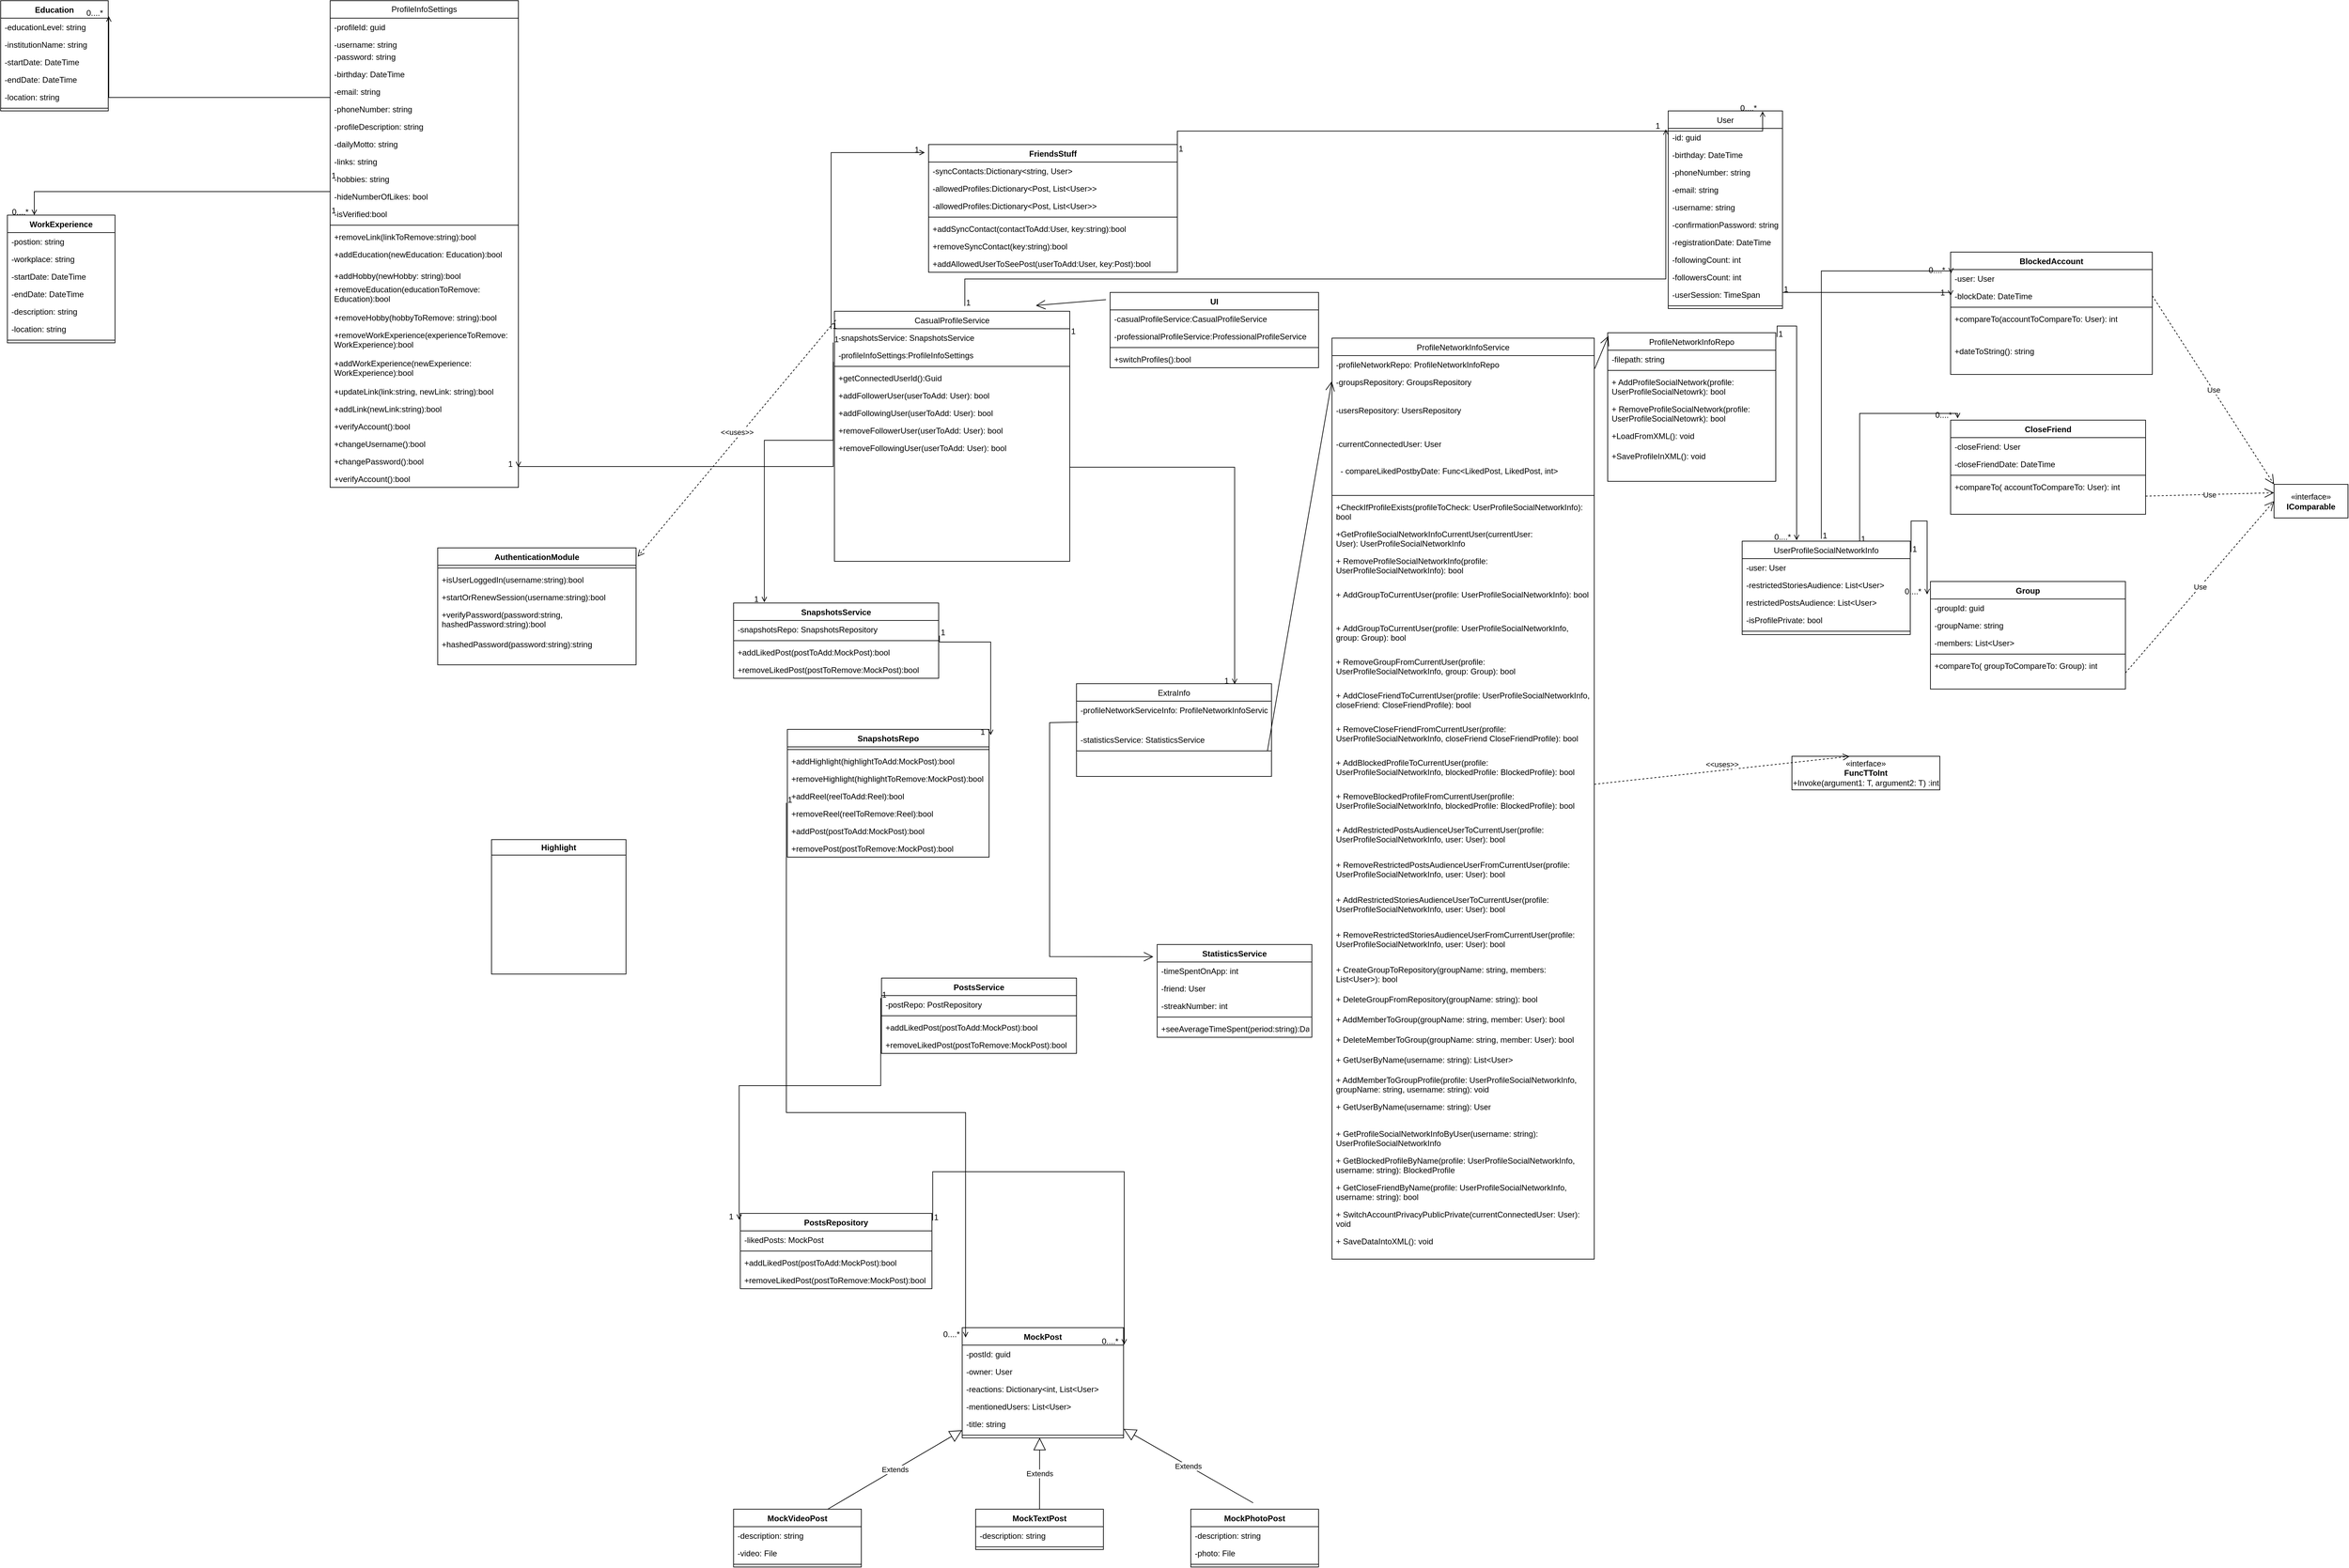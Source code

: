 <mxfile version="24.2.5" type="github">
  <diagram id="C5RBs43oDa-KdzZeNtuy" name="Page-1">
    <mxGraphModel dx="2704" dy="1734" grid="1" gridSize="10" guides="1" tooltips="1" connect="1" arrows="1" fold="1" page="1" pageScale="1" pageWidth="827" pageHeight="1169" math="0" shadow="0">
      <root>
        <mxCell id="WIyWlLk6GJQsqaUBKTNV-0" />
        <mxCell id="WIyWlLk6GJQsqaUBKTNV-1" parent="WIyWlLk6GJQsqaUBKTNV-0" />
        <mxCell id="zkfFHV4jXpPFQw0GAbJ--0" value="User" style="swimlane;fontStyle=0;align=center;verticalAlign=top;childLayout=stackLayout;horizontal=1;startSize=26;horizontalStack=0;resizeParent=1;resizeLast=0;collapsible=1;marginBottom=0;rounded=0;shadow=0;strokeWidth=1;" parent="WIyWlLk6GJQsqaUBKTNV-1" vertex="1">
          <mxGeometry x="1470" y="30" width="170" height="294" as="geometry">
            <mxRectangle x="230" y="140" width="160" height="26" as="alternateBounds" />
          </mxGeometry>
        </mxCell>
        <mxCell id="zkfFHV4jXpPFQw0GAbJ--1" value="-id: guid" style="text;align=left;verticalAlign=top;spacingLeft=4;spacingRight=4;overflow=hidden;rotatable=0;points=[[0,0.5],[1,0.5]];portConstraint=eastwest;" parent="zkfFHV4jXpPFQw0GAbJ--0" vertex="1">
          <mxGeometry y="26" width="170" height="26" as="geometry" />
        </mxCell>
        <mxCell id="290E1qMAe_ffJs9mF416-0" value="-birthday: DateTime" style="text;strokeColor=none;fillColor=none;align=left;verticalAlign=top;spacingLeft=4;spacingRight=4;overflow=hidden;rotatable=0;points=[[0,0.5],[1,0.5]];portConstraint=eastwest;whiteSpace=wrap;html=1;" parent="zkfFHV4jXpPFQw0GAbJ--0" vertex="1">
          <mxGeometry y="52" width="170" height="26" as="geometry" />
        </mxCell>
        <mxCell id="290E1qMAe_ffJs9mF416-2" value="-phoneNumber: string" style="text;strokeColor=none;fillColor=none;align=left;verticalAlign=top;spacingLeft=4;spacingRight=4;overflow=hidden;rotatable=0;points=[[0,0.5],[1,0.5]];portConstraint=eastwest;whiteSpace=wrap;html=1;" parent="zkfFHV4jXpPFQw0GAbJ--0" vertex="1">
          <mxGeometry y="78" width="170" height="26" as="geometry" />
        </mxCell>
        <mxCell id="290E1qMAe_ffJs9mF416-1" value="-email: string" style="text;strokeColor=none;fillColor=none;align=left;verticalAlign=top;spacingLeft=4;spacingRight=4;overflow=hidden;rotatable=0;points=[[0,0.5],[1,0.5]];portConstraint=eastwest;whiteSpace=wrap;html=1;" parent="zkfFHV4jXpPFQw0GAbJ--0" vertex="1">
          <mxGeometry y="104" width="170" height="26" as="geometry" />
        </mxCell>
        <mxCell id="zkfFHV4jXpPFQw0GAbJ--2" value="-username: string" style="text;align=left;verticalAlign=top;spacingLeft=4;spacingRight=4;overflow=hidden;rotatable=0;points=[[0,0.5],[1,0.5]];portConstraint=eastwest;rounded=0;shadow=0;html=0;" parent="zkfFHV4jXpPFQw0GAbJ--0" vertex="1">
          <mxGeometry y="130" width="170" height="26" as="geometry" />
        </mxCell>
        <mxCell id="OUiPq4jIBrS2TNY35F44-73" value="-confirmationPassword: string" style="text;align=left;verticalAlign=top;spacingLeft=4;spacingRight=4;overflow=hidden;rotatable=0;points=[[0,0.5],[1,0.5]];portConstraint=eastwest;" parent="zkfFHV4jXpPFQw0GAbJ--0" vertex="1">
          <mxGeometry y="156" width="170" height="26" as="geometry" />
        </mxCell>
        <mxCell id="OUiPq4jIBrS2TNY35F44-74" value="-registrationDate: DateTime" style="text;align=left;verticalAlign=top;spacingLeft=4;spacingRight=4;overflow=hidden;rotatable=0;points=[[0,0.5],[1,0.5]];portConstraint=eastwest;" parent="zkfFHV4jXpPFQw0GAbJ--0" vertex="1">
          <mxGeometry y="182" width="170" height="26" as="geometry" />
        </mxCell>
        <mxCell id="OUiPq4jIBrS2TNY35F44-75" value="-followingCount: int" style="text;align=left;verticalAlign=top;spacingLeft=4;spacingRight=4;overflow=hidden;rotatable=0;points=[[0,0.5],[1,0.5]];portConstraint=eastwest;" parent="zkfFHV4jXpPFQw0GAbJ--0" vertex="1">
          <mxGeometry y="208" width="170" height="26" as="geometry" />
        </mxCell>
        <mxCell id="OUiPq4jIBrS2TNY35F44-76" value="-followersCount: int" style="text;align=left;verticalAlign=top;spacingLeft=4;spacingRight=4;overflow=hidden;rotatable=0;points=[[0,0.5],[1,0.5]];portConstraint=eastwest;" parent="zkfFHV4jXpPFQw0GAbJ--0" vertex="1">
          <mxGeometry y="234" width="170" height="26" as="geometry" />
        </mxCell>
        <mxCell id="OUiPq4jIBrS2TNY35F44-77" value="-userSession: TimeSpan" style="text;align=left;verticalAlign=top;spacingLeft=4;spacingRight=4;overflow=hidden;rotatable=0;points=[[0,0.5],[1,0.5]];portConstraint=eastwest;" parent="zkfFHV4jXpPFQw0GAbJ--0" vertex="1">
          <mxGeometry y="260" width="170" height="26" as="geometry" />
        </mxCell>
        <mxCell id="zkfFHV4jXpPFQw0GAbJ--4" value="" style="line;html=1;strokeWidth=1;align=left;verticalAlign=middle;spacingTop=-1;spacingLeft=3;spacingRight=3;rotatable=0;labelPosition=right;points=[];portConstraint=eastwest;" parent="zkfFHV4jXpPFQw0GAbJ--0" vertex="1">
          <mxGeometry y="286" width="170" height="8" as="geometry" />
        </mxCell>
        <mxCell id="zkfFHV4jXpPFQw0GAbJ--6" value="ExtraInfo&#xa;" style="swimlane;fontStyle=0;align=center;verticalAlign=top;childLayout=stackLayout;horizontal=1;startSize=26;horizontalStack=0;resizeParent=1;resizeLast=0;collapsible=1;marginBottom=0;rounded=0;shadow=0;strokeWidth=1;" parent="WIyWlLk6GJQsqaUBKTNV-1" vertex="1">
          <mxGeometry x="590" y="882" width="290" height="138" as="geometry">
            <mxRectangle x="130" y="380" width="160" height="26" as="alternateBounds" />
          </mxGeometry>
        </mxCell>
        <mxCell id="zkfFHV4jXpPFQw0GAbJ--7" value="-profileNetworkServiceInfo: ProfileNetworkInfoService" style="text;align=left;verticalAlign=top;spacingLeft=4;spacingRight=4;overflow=hidden;rotatable=0;points=[[0,0.5],[1,0.5]];portConstraint=eastwest;" parent="zkfFHV4jXpPFQw0GAbJ--6" vertex="1">
          <mxGeometry y="26" width="290" height="44" as="geometry" />
        </mxCell>
        <mxCell id="zkfFHV4jXpPFQw0GAbJ--8" value="-statisticsService: StatisticsService" style="text;align=left;verticalAlign=top;spacingLeft=4;spacingRight=4;overflow=hidden;rotatable=0;points=[[0,0.5],[1,0.5]];portConstraint=eastwest;rounded=0;shadow=0;html=0;" parent="zkfFHV4jXpPFQw0GAbJ--6" vertex="1">
          <mxGeometry y="70" width="290" height="26" as="geometry" />
        </mxCell>
        <mxCell id="zkfFHV4jXpPFQw0GAbJ--9" value="" style="line;html=1;strokeWidth=1;align=left;verticalAlign=middle;spacingTop=-1;spacingLeft=3;spacingRight=3;rotatable=0;labelPosition=right;points=[];portConstraint=eastwest;" parent="zkfFHV4jXpPFQw0GAbJ--6" vertex="1">
          <mxGeometry y="96" width="290" height="8" as="geometry" />
        </mxCell>
        <mxCell id="zkfFHV4jXpPFQw0GAbJ--13" value="ProfileNetworkInfoRepo" style="swimlane;fontStyle=0;align=center;verticalAlign=top;childLayout=stackLayout;horizontal=1;startSize=26;horizontalStack=0;resizeParent=1;resizeLast=0;collapsible=1;marginBottom=0;rounded=0;shadow=0;strokeWidth=1;" parent="WIyWlLk6GJQsqaUBKTNV-1" vertex="1">
          <mxGeometry x="1380" y="360" width="250" height="221" as="geometry">
            <mxRectangle x="340" y="380" width="170" height="26" as="alternateBounds" />
          </mxGeometry>
        </mxCell>
        <mxCell id="OUiPq4jIBrS2TNY35F44-18" value="&lt;div&gt;&lt;span style=&quot;background-color: initial;&quot;&gt;-filepath: string&lt;/span&gt;&lt;br&gt;&lt;/div&gt;" style="text;strokeColor=none;fillColor=none;align=left;verticalAlign=top;spacingLeft=4;spacingRight=4;overflow=hidden;rotatable=0;points=[[0,0.5],[1,0.5]];portConstraint=eastwest;whiteSpace=wrap;html=1;" parent="zkfFHV4jXpPFQw0GAbJ--13" vertex="1">
          <mxGeometry y="26" width="250" height="26" as="geometry" />
        </mxCell>
        <mxCell id="zkfFHV4jXpPFQw0GAbJ--15" value="" style="line;html=1;strokeWidth=1;align=left;verticalAlign=middle;spacingTop=-1;spacingLeft=3;spacingRight=3;rotatable=0;labelPosition=right;points=[];portConstraint=eastwest;" parent="zkfFHV4jXpPFQw0GAbJ--13" vertex="1">
          <mxGeometry y="52" width="250" height="8" as="geometry" />
        </mxCell>
        <mxCell id="OUiPq4jIBrS2TNY35F44-23" value="&lt;div&gt;+ AddProfileSocialNetwork(profile: UserProfileSocialNetowrk): bool&lt;/div&gt;" style="text;strokeColor=none;fillColor=none;align=left;verticalAlign=top;spacingLeft=4;spacingRight=4;overflow=hidden;rotatable=0;points=[[0,0.5],[1,0.5]];portConstraint=eastwest;whiteSpace=wrap;html=1;" parent="zkfFHV4jXpPFQw0GAbJ--13" vertex="1">
          <mxGeometry y="60" width="250" height="40" as="geometry" />
        </mxCell>
        <mxCell id="OUiPq4jIBrS2TNY35F44-24" value="&lt;div&gt;+ RemoveProfileSocialNetwork(profile: UserProfileSocialNetowrk): bool&lt;/div&gt;" style="text;strokeColor=none;fillColor=none;align=left;verticalAlign=top;spacingLeft=4;spacingRight=4;overflow=hidden;rotatable=0;points=[[0,0.5],[1,0.5]];portConstraint=eastwest;whiteSpace=wrap;html=1;" parent="zkfFHV4jXpPFQw0GAbJ--13" vertex="1">
          <mxGeometry y="100" width="250" height="40" as="geometry" />
        </mxCell>
        <mxCell id="OUiPq4jIBrS2TNY35F44-26" value="&lt;div&gt;+LoadFromXML(): void&lt;/div&gt;" style="text;strokeColor=none;fillColor=none;align=left;verticalAlign=top;spacingLeft=4;spacingRight=4;overflow=hidden;rotatable=0;points=[[0,0.5],[1,0.5]];portConstraint=eastwest;whiteSpace=wrap;html=1;" parent="zkfFHV4jXpPFQw0GAbJ--13" vertex="1">
          <mxGeometry y="140" width="250" height="30" as="geometry" />
        </mxCell>
        <mxCell id="OUiPq4jIBrS2TNY35F44-27" value="+SaveProfileInXML(): void" style="text;strokeColor=none;fillColor=none;align=left;verticalAlign=top;spacingLeft=4;spacingRight=4;overflow=hidden;rotatable=0;points=[[0,0.5],[1,0.5]];portConstraint=eastwest;whiteSpace=wrap;html=1;" parent="zkfFHV4jXpPFQw0GAbJ--13" vertex="1">
          <mxGeometry y="170" width="250" height="30" as="geometry" />
        </mxCell>
        <mxCell id="zkfFHV4jXpPFQw0GAbJ--17" value="CasualProfileService" style="swimlane;fontStyle=0;align=center;verticalAlign=top;childLayout=stackLayout;horizontal=1;startSize=26;horizontalStack=0;resizeParent=1;resizeLast=0;collapsible=1;marginBottom=0;rounded=0;shadow=0;strokeWidth=1;" parent="WIyWlLk6GJQsqaUBKTNV-1" vertex="1">
          <mxGeometry x="230" y="328" width="350" height="372" as="geometry">
            <mxRectangle x="550" y="140" width="160" height="26" as="alternateBounds" />
          </mxGeometry>
        </mxCell>
        <mxCell id="3yT8356qW33JT61PNnHo-131" value="-snapshotsService: SnapshotsService" style="text;strokeColor=none;fillColor=none;align=left;verticalAlign=top;spacingLeft=4;spacingRight=4;overflow=hidden;rotatable=0;points=[[0,0.5],[1,0.5]];portConstraint=eastwest;whiteSpace=wrap;html=1;" parent="zkfFHV4jXpPFQw0GAbJ--17" vertex="1">
          <mxGeometry y="26" width="350" height="26" as="geometry" />
        </mxCell>
        <mxCell id="czLum5bH_eBL0qxSt12o-0" value="-profileInfoSettings:ProfileInfoSettings" style="text;strokeColor=none;fillColor=none;align=left;verticalAlign=top;spacingLeft=4;spacingRight=4;overflow=hidden;rotatable=0;points=[[0,0.5],[1,0.5]];portConstraint=eastwest;whiteSpace=wrap;html=1;" parent="zkfFHV4jXpPFQw0GAbJ--17" vertex="1">
          <mxGeometry y="52" width="350" height="26" as="geometry" />
        </mxCell>
        <mxCell id="zkfFHV4jXpPFQw0GAbJ--23" value="" style="line;html=1;strokeWidth=1;align=left;verticalAlign=middle;spacingTop=-1;spacingLeft=3;spacingRight=3;rotatable=0;labelPosition=right;points=[];portConstraint=eastwest;" parent="zkfFHV4jXpPFQw0GAbJ--17" vertex="1">
          <mxGeometry y="78" width="350" height="8" as="geometry" />
        </mxCell>
        <mxCell id="Jgvn7Q0khOcXt6AM1Krj-47" value="+getConnectedUserId():Guid" style="text;strokeColor=none;fillColor=none;align=left;verticalAlign=top;spacingLeft=4;spacingRight=4;overflow=hidden;rotatable=0;points=[[0,0.5],[1,0.5]];portConstraint=eastwest;whiteSpace=wrap;html=1;" parent="zkfFHV4jXpPFQw0GAbJ--17" vertex="1">
          <mxGeometry y="86" width="350" height="26" as="geometry" />
        </mxCell>
        <mxCell id="7Z-h_UDIuQHWzcK5ADaV-13" value="+addFollowerUser(userToAdd: User): bool" style="text;strokeColor=none;fillColor=none;align=left;verticalAlign=top;spacingLeft=4;spacingRight=4;overflow=hidden;rotatable=0;points=[[0,0.5],[1,0.5]];portConstraint=eastwest;whiteSpace=wrap;html=1;" parent="zkfFHV4jXpPFQw0GAbJ--17" vertex="1">
          <mxGeometry y="112" width="350" height="26" as="geometry" />
        </mxCell>
        <mxCell id="7Z-h_UDIuQHWzcK5ADaV-15" value="+addFollowingUser(userToAdd: User): bool" style="text;strokeColor=none;fillColor=none;align=left;verticalAlign=top;spacingLeft=4;spacingRight=4;overflow=hidden;rotatable=0;points=[[0,0.5],[1,0.5]];portConstraint=eastwest;whiteSpace=wrap;html=1;" parent="zkfFHV4jXpPFQw0GAbJ--17" vertex="1">
          <mxGeometry y="138" width="350" height="26" as="geometry" />
        </mxCell>
        <mxCell id="7Z-h_UDIuQHWzcK5ADaV-14" value="+removeFollowerUser(userToAdd: User): bool" style="text;strokeColor=none;fillColor=none;align=left;verticalAlign=top;spacingLeft=4;spacingRight=4;overflow=hidden;rotatable=0;points=[[0,0.5],[1,0.5]];portConstraint=eastwest;whiteSpace=wrap;html=1;" parent="zkfFHV4jXpPFQw0GAbJ--17" vertex="1">
          <mxGeometry y="164" width="350" height="26" as="geometry" />
        </mxCell>
        <mxCell id="7Z-h_UDIuQHWzcK5ADaV-16" value="+removeFollowingUser(userToAdd: User): bool" style="text;strokeColor=none;fillColor=none;align=left;verticalAlign=top;spacingLeft=4;spacingRight=4;overflow=hidden;rotatable=0;points=[[0,0.5],[1,0.5]];portConstraint=eastwest;whiteSpace=wrap;html=1;" parent="zkfFHV4jXpPFQw0GAbJ--17" vertex="1">
          <mxGeometry y="190" width="350" height="26" as="geometry" />
        </mxCell>
        <mxCell id="zkfFHV4jXpPFQw0GAbJ--26" value="" style="endArrow=open;shadow=0;strokeWidth=1;rounded=0;curved=0;endFill=1;edgeStyle=elbowEdgeStyle;elbow=vertical;exitX=0.554;exitY=-0.021;exitDx=0;exitDy=0;exitPerimeter=0;entryX=-0.021;entryY=0.093;entryDx=0;entryDy=0;entryPerimeter=0;" parent="WIyWlLk6GJQsqaUBKTNV-1" source="zkfFHV4jXpPFQw0GAbJ--17" target="zkfFHV4jXpPFQw0GAbJ--0" edge="1">
          <mxGeometry x="0.5" y="41" relative="1" as="geometry">
            <mxPoint x="380" y="192" as="sourcePoint" />
            <mxPoint x="950" y="100" as="targetPoint" />
            <mxPoint x="-40" y="32" as="offset" />
            <Array as="points">
              <mxPoint x="529" y="280" />
            </Array>
          </mxGeometry>
        </mxCell>
        <mxCell id="zkfFHV4jXpPFQw0GAbJ--27" value="1" style="resizable=0;align=left;verticalAlign=bottom;labelBackgroundColor=none;fontSize=12;" parent="zkfFHV4jXpPFQw0GAbJ--26" connectable="0" vertex="1">
          <mxGeometry x="-1" relative="1" as="geometry">
            <mxPoint y="4" as="offset" />
          </mxGeometry>
        </mxCell>
        <mxCell id="zkfFHV4jXpPFQw0GAbJ--28" value="1" style="resizable=0;align=right;verticalAlign=bottom;labelBackgroundColor=none;fontSize=12;" parent="zkfFHV4jXpPFQw0GAbJ--26" connectable="0" vertex="1">
          <mxGeometry x="1" relative="1" as="geometry">
            <mxPoint x="-7" y="4" as="offset" />
          </mxGeometry>
        </mxCell>
        <mxCell id="QegDPVJf7pusOnz6bvU5-7" value="ProfileInfoSettings" style="swimlane;fontStyle=0;childLayout=stackLayout;horizontal=1;startSize=26;fillColor=none;horizontalStack=0;resizeParent=1;resizeParentMax=0;resizeLast=0;collapsible=1;marginBottom=0;whiteSpace=wrap;html=1;" parent="WIyWlLk6GJQsqaUBKTNV-1" vertex="1">
          <mxGeometry x="-520" y="-134" width="280" height="724" as="geometry" />
        </mxCell>
        <mxCell id="RpgjhCyierjXjDvT_ClI-16" value="-profileId: guid" style="text;strokeColor=none;fillColor=none;align=left;verticalAlign=top;spacingLeft=4;spacingRight=4;overflow=hidden;rotatable=0;points=[[0,0.5],[1,0.5]];portConstraint=eastwest;whiteSpace=wrap;html=1;" parent="QegDPVJf7pusOnz6bvU5-7" vertex="1">
          <mxGeometry y="26" width="280" height="26" as="geometry" />
        </mxCell>
        <mxCell id="RpgjhCyierjXjDvT_ClI-0" value="-username: string" style="text;strokeColor=none;fillColor=none;align=left;verticalAlign=top;spacingLeft=4;spacingRight=4;overflow=hidden;rotatable=0;points=[[0,0.5],[1,0.5]];portConstraint=eastwest;whiteSpace=wrap;html=1;" parent="QegDPVJf7pusOnz6bvU5-7" vertex="1">
          <mxGeometry y="52" width="280" height="18" as="geometry" />
        </mxCell>
        <mxCell id="RpgjhCyierjXjDvT_ClI-1" value="-password: string" style="text;strokeColor=none;fillColor=none;align=left;verticalAlign=top;spacingLeft=4;spacingRight=4;overflow=hidden;rotatable=0;points=[[0,0.5],[1,0.5]];portConstraint=eastwest;whiteSpace=wrap;html=1;" parent="QegDPVJf7pusOnz6bvU5-7" vertex="1">
          <mxGeometry y="70" width="280" height="26" as="geometry" />
        </mxCell>
        <mxCell id="RpgjhCyierjXjDvT_ClI-17" value="-birthday: DateTime" style="text;strokeColor=none;fillColor=none;align=left;verticalAlign=top;spacingLeft=4;spacingRight=4;overflow=hidden;rotatable=0;points=[[0,0.5],[1,0.5]];portConstraint=eastwest;whiteSpace=wrap;html=1;" parent="QegDPVJf7pusOnz6bvU5-7" vertex="1">
          <mxGeometry y="96" width="280" height="26" as="geometry" />
        </mxCell>
        <mxCell id="RpgjhCyierjXjDvT_ClI-26" value="-email: string" style="text;strokeColor=none;fillColor=none;align=left;verticalAlign=top;spacingLeft=4;spacingRight=4;overflow=hidden;rotatable=0;points=[[0,0.5],[1,0.5]];portConstraint=eastwest;whiteSpace=wrap;html=1;" parent="QegDPVJf7pusOnz6bvU5-7" vertex="1">
          <mxGeometry y="122" width="280" height="26" as="geometry" />
        </mxCell>
        <mxCell id="RpgjhCyierjXjDvT_ClI-25" value="-phoneNumber: string" style="text;strokeColor=none;fillColor=none;align=left;verticalAlign=top;spacingLeft=4;spacingRight=4;overflow=hidden;rotatable=0;points=[[0,0.5],[1,0.5]];portConstraint=eastwest;whiteSpace=wrap;html=1;" parent="QegDPVJf7pusOnz6bvU5-7" vertex="1">
          <mxGeometry y="148" width="280" height="26" as="geometry" />
        </mxCell>
        <mxCell id="RpgjhCyierjXjDvT_ClI-8" value="-profileDescription: string" style="text;strokeColor=none;fillColor=none;align=left;verticalAlign=top;spacingLeft=4;spacingRight=4;overflow=hidden;rotatable=0;points=[[0,0.5],[1,0.5]];portConstraint=eastwest;whiteSpace=wrap;html=1;" parent="QegDPVJf7pusOnz6bvU5-7" vertex="1">
          <mxGeometry y="174" width="280" height="26" as="geometry" />
        </mxCell>
        <mxCell id="RpgjhCyierjXjDvT_ClI-10" value="-dailyMotto: string" style="text;strokeColor=none;fillColor=none;align=left;verticalAlign=top;spacingLeft=4;spacingRight=4;overflow=hidden;rotatable=0;points=[[0,0.5],[1,0.5]];portConstraint=eastwest;whiteSpace=wrap;html=1;" parent="QegDPVJf7pusOnz6bvU5-7" vertex="1">
          <mxGeometry y="200" width="280" height="26" as="geometry" />
        </mxCell>
        <mxCell id="RpgjhCyierjXjDvT_ClI-9" value="-links: string" style="text;strokeColor=none;fillColor=none;align=left;verticalAlign=top;spacingLeft=4;spacingRight=4;overflow=hidden;rotatable=0;points=[[0,0.5],[1,0.5]];portConstraint=eastwest;whiteSpace=wrap;html=1;" parent="QegDPVJf7pusOnz6bvU5-7" vertex="1">
          <mxGeometry y="226" width="280" height="26" as="geometry" />
        </mxCell>
        <mxCell id="RpgjhCyierjXjDvT_ClI-18" value="-hobbies: string" style="text;strokeColor=none;fillColor=none;align=left;verticalAlign=top;spacingLeft=4;spacingRight=4;overflow=hidden;rotatable=0;points=[[0,0.5],[1,0.5]];portConstraint=eastwest;whiteSpace=wrap;html=1;" parent="QegDPVJf7pusOnz6bvU5-7" vertex="1">
          <mxGeometry y="252" width="280" height="26" as="geometry" />
        </mxCell>
        <mxCell id="RpgjhCyierjXjDvT_ClI-4" value="-hideNumberOfLikes: bool" style="text;strokeColor=none;fillColor=none;align=left;verticalAlign=top;spacingLeft=4;spacingRight=4;overflow=hidden;rotatable=0;points=[[0,0.5],[1,0.5]];portConstraint=eastwest;whiteSpace=wrap;html=1;" parent="QegDPVJf7pusOnz6bvU5-7" vertex="1">
          <mxGeometry y="278" width="280" height="26" as="geometry" />
        </mxCell>
        <mxCell id="QVfi3se21Ql85yWSjc6v-6" value="-isVerified:bool" style="text;strokeColor=none;fillColor=none;align=left;verticalAlign=top;spacingLeft=4;spacingRight=4;overflow=hidden;rotatable=0;points=[[0,0.5],[1,0.5]];portConstraint=eastwest;whiteSpace=wrap;html=1;" parent="QegDPVJf7pusOnz6bvU5-7" vertex="1">
          <mxGeometry y="304" width="280" height="26" as="geometry" />
        </mxCell>
        <mxCell id="QVfi3se21Ql85yWSjc6v-8" value="" style="line;strokeWidth=1;fillColor=none;align=left;verticalAlign=middle;spacingTop=-1;spacingLeft=3;spacingRight=3;rotatable=0;labelPosition=right;points=[];portConstraint=eastwest;strokeColor=inherit;" parent="QegDPVJf7pusOnz6bvU5-7" vertex="1">
          <mxGeometry y="330" width="280" height="8" as="geometry" />
        </mxCell>
        <mxCell id="RpgjhCyierjXjDvT_ClI-13" value="+removeLink(linkToRemove:string):bool" style="text;strokeColor=none;fillColor=none;align=left;verticalAlign=top;spacingLeft=4;spacingRight=4;overflow=hidden;rotatable=0;points=[[0,0.5],[1,0.5]];portConstraint=eastwest;whiteSpace=wrap;html=1;" parent="QegDPVJf7pusOnz6bvU5-7" vertex="1">
          <mxGeometry y="338" width="280" height="26" as="geometry" />
        </mxCell>
        <mxCell id="RpgjhCyierjXjDvT_ClI-19" value="+addEducation(newEducation: Education):bool" style="text;strokeColor=none;fillColor=none;align=left;verticalAlign=top;spacingLeft=4;spacingRight=4;overflow=hidden;rotatable=0;points=[[0,0.5],[1,0.5]];portConstraint=eastwest;whiteSpace=wrap;html=1;" parent="QegDPVJf7pusOnz6bvU5-7" vertex="1">
          <mxGeometry y="364" width="280" height="32" as="geometry" />
        </mxCell>
        <mxCell id="RpgjhCyierjXjDvT_ClI-20" value="+addHobby(newHobby: string):bool" style="text;strokeColor=none;fillColor=none;align=left;verticalAlign=top;spacingLeft=4;spacingRight=4;overflow=hidden;rotatable=0;points=[[0,0.5],[1,0.5]];portConstraint=eastwest;whiteSpace=wrap;html=1;" parent="QegDPVJf7pusOnz6bvU5-7" vertex="1">
          <mxGeometry y="396" width="280" height="20" as="geometry" />
        </mxCell>
        <mxCell id="RpgjhCyierjXjDvT_ClI-24" value="+removeEducation(educationToRemove: Education):bool" style="text;strokeColor=none;fillColor=none;align=left;verticalAlign=top;spacingLeft=4;spacingRight=4;overflow=hidden;rotatable=0;points=[[0,0.5],[1,0.5]];portConstraint=eastwest;whiteSpace=wrap;html=1;" parent="QegDPVJf7pusOnz6bvU5-7" vertex="1">
          <mxGeometry y="416" width="280" height="42" as="geometry" />
        </mxCell>
        <mxCell id="RpgjhCyierjXjDvT_ClI-23" value="+removeHobby(hobbyToRemove: string):bool" style="text;strokeColor=none;fillColor=none;align=left;verticalAlign=top;spacingLeft=4;spacingRight=4;overflow=hidden;rotatable=0;points=[[0,0.5],[1,0.5]];portConstraint=eastwest;whiteSpace=wrap;html=1;" parent="QegDPVJf7pusOnz6bvU5-7" vertex="1">
          <mxGeometry y="458" width="280" height="26" as="geometry" />
        </mxCell>
        <mxCell id="RpgjhCyierjXjDvT_ClI-22" value="+removeWorkExperience(experienceToRemove: WorkExperience):bool" style="text;strokeColor=none;fillColor=none;align=left;verticalAlign=top;spacingLeft=4;spacingRight=4;overflow=hidden;rotatable=0;points=[[0,0.5],[1,0.5]];portConstraint=eastwest;whiteSpace=wrap;html=1;" parent="QegDPVJf7pusOnz6bvU5-7" vertex="1">
          <mxGeometry y="484" width="280" height="42" as="geometry" />
        </mxCell>
        <mxCell id="RpgjhCyierjXjDvT_ClI-21" value="+addWorkExperience(newExperience: WorkExperience):bool" style="text;strokeColor=none;fillColor=none;align=left;verticalAlign=top;spacingLeft=4;spacingRight=4;overflow=hidden;rotatable=0;points=[[0,0.5],[1,0.5]];portConstraint=eastwest;whiteSpace=wrap;html=1;" parent="QegDPVJf7pusOnz6bvU5-7" vertex="1">
          <mxGeometry y="526" width="280" height="42" as="geometry" />
        </mxCell>
        <mxCell id="RpgjhCyierjXjDvT_ClI-12" value="+updateLink(link:string, newLink: string):bool" style="text;strokeColor=none;fillColor=none;align=left;verticalAlign=top;spacingLeft=4;spacingRight=4;overflow=hidden;rotatable=0;points=[[0,0.5],[1,0.5]];portConstraint=eastwest;whiteSpace=wrap;html=1;" parent="QegDPVJf7pusOnz6bvU5-7" vertex="1">
          <mxGeometry y="568" width="280" height="26" as="geometry" />
        </mxCell>
        <mxCell id="RpgjhCyierjXjDvT_ClI-11" value="+addLink(newLink:string):bool" style="text;strokeColor=none;fillColor=none;align=left;verticalAlign=top;spacingLeft=4;spacingRight=4;overflow=hidden;rotatable=0;points=[[0,0.5],[1,0.5]];portConstraint=eastwest;whiteSpace=wrap;html=1;" parent="QegDPVJf7pusOnz6bvU5-7" vertex="1">
          <mxGeometry y="594" width="280" height="26" as="geometry" />
        </mxCell>
        <mxCell id="RpgjhCyierjXjDvT_ClI-5" value="+verifyAccount():bool" style="text;strokeColor=none;fillColor=none;align=left;verticalAlign=top;spacingLeft=4;spacingRight=4;overflow=hidden;rotatable=0;points=[[0,0.5],[1,0.5]];portConstraint=eastwest;whiteSpace=wrap;html=1;" parent="QegDPVJf7pusOnz6bvU5-7" vertex="1">
          <mxGeometry y="620" width="280" height="26" as="geometry" />
        </mxCell>
        <mxCell id="RpgjhCyierjXjDvT_ClI-7" value="+changeUsername():bool" style="text;strokeColor=none;fillColor=none;align=left;verticalAlign=top;spacingLeft=4;spacingRight=4;overflow=hidden;rotatable=0;points=[[0,0.5],[1,0.5]];portConstraint=eastwest;whiteSpace=wrap;html=1;" parent="QegDPVJf7pusOnz6bvU5-7" vertex="1">
          <mxGeometry y="646" width="280" height="26" as="geometry" />
        </mxCell>
        <mxCell id="RpgjhCyierjXjDvT_ClI-6" value="+changePassword():bool" style="text;strokeColor=none;fillColor=none;align=left;verticalAlign=top;spacingLeft=4;spacingRight=4;overflow=hidden;rotatable=0;points=[[0,0.5],[1,0.5]];portConstraint=eastwest;whiteSpace=wrap;html=1;" parent="QegDPVJf7pusOnz6bvU5-7" vertex="1">
          <mxGeometry y="672" width="280" height="26" as="geometry" />
        </mxCell>
        <mxCell id="3yT8356qW33JT61PNnHo-271" value="+verifyAccount():bool" style="text;strokeColor=none;fillColor=none;align=left;verticalAlign=top;spacingLeft=4;spacingRight=4;overflow=hidden;rotatable=0;points=[[0,0.5],[1,0.5]];portConstraint=eastwest;whiteSpace=wrap;html=1;" parent="QegDPVJf7pusOnz6bvU5-7" vertex="1">
          <mxGeometry y="698" width="280" height="26" as="geometry" />
        </mxCell>
        <mxCell id="QegDPVJf7pusOnz6bvU5-14" value="" style="endArrow=open;shadow=0;strokeWidth=1;rounded=0;curved=0;endFill=1;edgeStyle=elbowEdgeStyle;elbow=vertical;exitX=-0.005;exitY=0.893;exitDx=0;exitDy=0;exitPerimeter=0;" parent="WIyWlLk6GJQsqaUBKTNV-1" source="czLum5bH_eBL0qxSt12o-0" edge="1">
          <mxGeometry x="0.5" y="41" relative="1" as="geometry">
            <mxPoint x="230" y="419" as="sourcePoint" />
            <mxPoint x="-240" y="560" as="targetPoint" />
            <mxPoint x="-40" y="32" as="offset" />
            <Array as="points">
              <mxPoint x="-10" y="559" />
            </Array>
          </mxGeometry>
        </mxCell>
        <mxCell id="QegDPVJf7pusOnz6bvU5-16" value="1" style="resizable=0;align=right;verticalAlign=bottom;labelBackgroundColor=none;fontSize=12;" parent="QegDPVJf7pusOnz6bvU5-14" connectable="0" vertex="1">
          <mxGeometry x="1" relative="1" as="geometry">
            <mxPoint x="-7" y="4" as="offset" />
          </mxGeometry>
        </mxCell>
        <mxCell id="QegDPVJf7pusOnz6bvU5-22" value="" style="endArrow=open;shadow=0;strokeWidth=1;rounded=0;curved=0;endFill=1;edgeStyle=elbowEdgeStyle;elbow=vertical;exitX=1;exitY=0.324;exitDx=0;exitDy=0;entryX=0.811;entryY=0.006;entryDx=0;entryDy=0;entryPerimeter=0;exitPerimeter=0;" parent="WIyWlLk6GJQsqaUBKTNV-1" target="zkfFHV4jXpPFQw0GAbJ--6" edge="1">
          <mxGeometry x="0.5" y="41" relative="1" as="geometry">
            <mxPoint x="580" y="362.424" as="sourcePoint" />
            <mxPoint x="971" y="181" as="targetPoint" />
            <mxPoint x="-40" y="32" as="offset" />
            <Array as="points">
              <mxPoint x="680" y="560" />
            </Array>
          </mxGeometry>
        </mxCell>
        <mxCell id="QegDPVJf7pusOnz6bvU5-23" value="1" style="resizable=0;align=left;verticalAlign=bottom;labelBackgroundColor=none;fontSize=12;" parent="QegDPVJf7pusOnz6bvU5-22" connectable="0" vertex="1">
          <mxGeometry x="-1" relative="1" as="geometry">
            <mxPoint y="4" as="offset" />
          </mxGeometry>
        </mxCell>
        <mxCell id="QegDPVJf7pusOnz6bvU5-24" value="1" style="resizable=0;align=right;verticalAlign=bottom;labelBackgroundColor=none;fontSize=12;" parent="QegDPVJf7pusOnz6bvU5-22" connectable="0" vertex="1">
          <mxGeometry x="1" relative="1" as="geometry">
            <mxPoint x="-7" y="4" as="offset" />
          </mxGeometry>
        </mxCell>
        <mxCell id="QegDPVJf7pusOnz6bvU5-45" value="StatisticsService&lt;div&gt;&lt;br&gt;&lt;/div&gt;" style="swimlane;fontStyle=1;align=center;verticalAlign=top;childLayout=stackLayout;horizontal=1;startSize=26;horizontalStack=0;resizeParent=1;resizeParentMax=0;resizeLast=0;collapsible=1;marginBottom=0;whiteSpace=wrap;html=1;" parent="WIyWlLk6GJQsqaUBKTNV-1" vertex="1">
          <mxGeometry x="710" y="1270" width="230" height="138" as="geometry" />
        </mxCell>
        <mxCell id="QVfi3se21Ql85yWSjc6v-13" value="-timeSpentOnApp: int" style="text;strokeColor=none;fillColor=none;align=left;verticalAlign=top;spacingLeft=4;spacingRight=4;overflow=hidden;rotatable=0;points=[[0,0.5],[1,0.5]];portConstraint=eastwest;whiteSpace=wrap;html=1;" parent="QegDPVJf7pusOnz6bvU5-45" vertex="1">
          <mxGeometry y="26" width="230" height="26" as="geometry" />
        </mxCell>
        <mxCell id="QVfi3se21Ql85yWSjc6v-15" value="-friend: User" style="text;strokeColor=none;fillColor=none;align=left;verticalAlign=top;spacingLeft=4;spacingRight=4;overflow=hidden;rotatable=0;points=[[0,0.5],[1,0.5]];portConstraint=eastwest;whiteSpace=wrap;html=1;" parent="QegDPVJf7pusOnz6bvU5-45" vertex="1">
          <mxGeometry y="52" width="230" height="26" as="geometry" />
        </mxCell>
        <mxCell id="QVfi3se21Ql85yWSjc6v-14" value="-streakNumber: int" style="text;strokeColor=none;fillColor=none;align=left;verticalAlign=top;spacingLeft=4;spacingRight=4;overflow=hidden;rotatable=0;points=[[0,0.5],[1,0.5]];portConstraint=eastwest;whiteSpace=wrap;html=1;" parent="QegDPVJf7pusOnz6bvU5-45" vertex="1">
          <mxGeometry y="78" width="230" height="26" as="geometry" />
        </mxCell>
        <mxCell id="QegDPVJf7pusOnz6bvU5-47" value="" style="line;strokeWidth=1;fillColor=none;align=left;verticalAlign=middle;spacingTop=-1;spacingLeft=3;spacingRight=3;rotatable=0;labelPosition=right;points=[];portConstraint=eastwest;strokeColor=inherit;" parent="QegDPVJf7pusOnz6bvU5-45" vertex="1">
          <mxGeometry y="104" width="230" height="8" as="geometry" />
        </mxCell>
        <mxCell id="QVfi3se21Ql85yWSjc6v-16" value="+seeAverageTimeSpent(period:string):DateTime" style="text;strokeColor=none;fillColor=none;align=left;verticalAlign=top;spacingLeft=4;spacingRight=4;overflow=hidden;rotatable=0;points=[[0,0.5],[1,0.5]];portConstraint=eastwest;whiteSpace=wrap;html=1;" parent="QegDPVJf7pusOnz6bvU5-45" vertex="1">
          <mxGeometry y="112" width="230" height="26" as="geometry" />
        </mxCell>
        <mxCell id="QegDPVJf7pusOnz6bvU5-77" value="BlockedAccount" style="swimlane;fontStyle=1;align=center;verticalAlign=top;childLayout=stackLayout;horizontal=1;startSize=26;horizontalStack=0;resizeParent=1;resizeParentMax=0;resizeLast=0;collapsible=1;marginBottom=0;whiteSpace=wrap;html=1;" parent="WIyWlLk6GJQsqaUBKTNV-1" vertex="1">
          <mxGeometry x="1890" y="240" width="300" height="182" as="geometry" />
        </mxCell>
        <mxCell id="QegDPVJf7pusOnz6bvU5-78" value="-user: User" style="text;strokeColor=none;fillColor=none;align=left;verticalAlign=top;spacingLeft=4;spacingRight=4;overflow=hidden;rotatable=0;points=[[0,0.5],[1,0.5]];portConstraint=eastwest;whiteSpace=wrap;html=1;" parent="QegDPVJf7pusOnz6bvU5-77" vertex="1">
          <mxGeometry y="26" width="300" height="26" as="geometry" />
        </mxCell>
        <mxCell id="QegDPVJf7pusOnz6bvU5-109" value="-blockDate: DateTime" style="text;strokeColor=none;fillColor=none;align=left;verticalAlign=top;spacingLeft=4;spacingRight=4;overflow=hidden;rotatable=0;points=[[0,0.5],[1,0.5]];portConstraint=eastwest;whiteSpace=wrap;html=1;" parent="QegDPVJf7pusOnz6bvU5-77" vertex="1">
          <mxGeometry y="52" width="300" height="26" as="geometry" />
        </mxCell>
        <mxCell id="QegDPVJf7pusOnz6bvU5-79" value="" style="line;strokeWidth=1;fillColor=none;align=left;verticalAlign=middle;spacingTop=-1;spacingLeft=3;spacingRight=3;rotatable=0;labelPosition=right;points=[];portConstraint=eastwest;strokeColor=inherit;" parent="QegDPVJf7pusOnz6bvU5-77" vertex="1">
          <mxGeometry y="78" width="300" height="8" as="geometry" />
        </mxCell>
        <mxCell id="QegDPVJf7pusOnz6bvU5-80" value="+compareTo(accountToCompareTo: User): int" style="text;strokeColor=none;fillColor=none;align=left;verticalAlign=top;spacingLeft=4;spacingRight=4;overflow=hidden;rotatable=0;points=[[0,0.5],[1,0.5]];portConstraint=eastwest;whiteSpace=wrap;html=1;" parent="QegDPVJf7pusOnz6bvU5-77" vertex="1">
          <mxGeometry y="86" width="300" height="48" as="geometry" />
        </mxCell>
        <mxCell id="OUiPq4jIBrS2TNY35F44-0" value="+dateToString(): string" style="text;strokeColor=none;fillColor=none;align=left;verticalAlign=top;spacingLeft=4;spacingRight=4;overflow=hidden;rotatable=0;points=[[0,0.5],[1,0.5]];portConstraint=eastwest;whiteSpace=wrap;html=1;" parent="QegDPVJf7pusOnz6bvU5-77" vertex="1">
          <mxGeometry y="134" width="300" height="48" as="geometry" />
        </mxCell>
        <mxCell id="QegDPVJf7pusOnz6bvU5-81" value="CloseFriend" style="swimlane;fontStyle=1;align=center;verticalAlign=top;childLayout=stackLayout;horizontal=1;startSize=26;horizontalStack=0;resizeParent=1;resizeParentMax=0;resizeLast=0;collapsible=1;marginBottom=0;whiteSpace=wrap;html=1;" parent="WIyWlLk6GJQsqaUBKTNV-1" vertex="1">
          <mxGeometry x="1890" y="490" width="290" height="140" as="geometry" />
        </mxCell>
        <mxCell id="QegDPVJf7pusOnz6bvU5-82" value="-closeFriend: User" style="text;strokeColor=none;fillColor=none;align=left;verticalAlign=top;spacingLeft=4;spacingRight=4;overflow=hidden;rotatable=0;points=[[0,0.5],[1,0.5]];portConstraint=eastwest;whiteSpace=wrap;html=1;" parent="QegDPVJf7pusOnz6bvU5-81" vertex="1">
          <mxGeometry y="26" width="290" height="26" as="geometry" />
        </mxCell>
        <mxCell id="3yT8356qW33JT61PNnHo-0" value="-closeFriendDate: DateTime" style="text;strokeColor=none;fillColor=none;align=left;verticalAlign=top;spacingLeft=4;spacingRight=4;overflow=hidden;rotatable=0;points=[[0,0.5],[1,0.5]];portConstraint=eastwest;whiteSpace=wrap;html=1;" parent="QegDPVJf7pusOnz6bvU5-81" vertex="1">
          <mxGeometry y="52" width="290" height="26" as="geometry" />
        </mxCell>
        <mxCell id="QegDPVJf7pusOnz6bvU5-83" value="" style="line;strokeWidth=1;fillColor=none;align=left;verticalAlign=middle;spacingTop=-1;spacingLeft=3;spacingRight=3;rotatable=0;labelPosition=right;points=[];portConstraint=eastwest;strokeColor=inherit;" parent="QegDPVJf7pusOnz6bvU5-81" vertex="1">
          <mxGeometry y="78" width="290" height="8" as="geometry" />
        </mxCell>
        <mxCell id="QegDPVJf7pusOnz6bvU5-84" value="+compareTo( accountToCompareTo: User): int" style="text;strokeColor=none;fillColor=none;align=left;verticalAlign=top;spacingLeft=4;spacingRight=4;overflow=hidden;rotatable=0;points=[[0,0.5],[1,0.5]];portConstraint=eastwest;whiteSpace=wrap;html=1;" parent="QegDPVJf7pusOnz6bvU5-81" vertex="1">
          <mxGeometry y="86" width="290" height="54" as="geometry" />
        </mxCell>
        <mxCell id="QegDPVJf7pusOnz6bvU5-85" value="Group" style="swimlane;fontStyle=1;align=center;verticalAlign=top;childLayout=stackLayout;horizontal=1;startSize=26;horizontalStack=0;resizeParent=1;resizeParentMax=0;resizeLast=0;collapsible=1;marginBottom=0;whiteSpace=wrap;html=1;" parent="WIyWlLk6GJQsqaUBKTNV-1" vertex="1">
          <mxGeometry x="1860" y="730" width="290" height="160" as="geometry" />
        </mxCell>
        <mxCell id="QegDPVJf7pusOnz6bvU5-86" value="-groupId: guid" style="text;strokeColor=none;fillColor=none;align=left;verticalAlign=top;spacingLeft=4;spacingRight=4;overflow=hidden;rotatable=0;points=[[0,0.5],[1,0.5]];portConstraint=eastwest;whiteSpace=wrap;html=1;" parent="QegDPVJf7pusOnz6bvU5-85" vertex="1">
          <mxGeometry y="26" width="290" height="26" as="geometry" />
        </mxCell>
        <mxCell id="QegDPVJf7pusOnz6bvU5-122" value="-groupName: string" style="text;strokeColor=none;fillColor=none;align=left;verticalAlign=top;spacingLeft=4;spacingRight=4;overflow=hidden;rotatable=0;points=[[0,0.5],[1,0.5]];portConstraint=eastwest;whiteSpace=wrap;html=1;" parent="QegDPVJf7pusOnz6bvU5-85" vertex="1">
          <mxGeometry y="52" width="290" height="26" as="geometry" />
        </mxCell>
        <mxCell id="QegDPVJf7pusOnz6bvU5-123" value="-members: List&amp;lt;User&amp;gt;" style="text;strokeColor=none;fillColor=none;align=left;verticalAlign=top;spacingLeft=4;spacingRight=4;overflow=hidden;rotatable=0;points=[[0,0.5],[1,0.5]];portConstraint=eastwest;whiteSpace=wrap;html=1;" parent="QegDPVJf7pusOnz6bvU5-85" vertex="1">
          <mxGeometry y="78" width="290" height="26" as="geometry" />
        </mxCell>
        <mxCell id="QegDPVJf7pusOnz6bvU5-87" value="" style="line;strokeWidth=1;fillColor=none;align=left;verticalAlign=middle;spacingTop=-1;spacingLeft=3;spacingRight=3;rotatable=0;labelPosition=right;points=[];portConstraint=eastwest;strokeColor=inherit;" parent="QegDPVJf7pusOnz6bvU5-85" vertex="1">
          <mxGeometry y="104" width="290" height="8" as="geometry" />
        </mxCell>
        <mxCell id="QegDPVJf7pusOnz6bvU5-88" value="+compareTo( groupToCompareTo: Group): int" style="text;strokeColor=none;fillColor=none;align=left;verticalAlign=top;spacingLeft=4;spacingRight=4;overflow=hidden;rotatable=0;points=[[0,0.5],[1,0.5]];portConstraint=eastwest;whiteSpace=wrap;html=1;" parent="QegDPVJf7pusOnz6bvU5-85" vertex="1">
          <mxGeometry y="112" width="290" height="48" as="geometry" />
        </mxCell>
        <mxCell id="QegDPVJf7pusOnz6bvU5-93" value="" style="endArrow=open;shadow=0;strokeWidth=1;rounded=0;curved=0;endFill=1;edgeStyle=elbowEdgeStyle;elbow=vertical;exitX=0.471;exitY=-0.025;exitDx=0;exitDy=0;entryX=0.002;entryY=0.174;entryDx=0;entryDy=0;entryPerimeter=0;exitPerimeter=0;" parent="WIyWlLk6GJQsqaUBKTNV-1" source="OUiPq4jIBrS2TNY35F44-1" target="QegDPVJf7pusOnz6bvU5-77" edge="1">
          <mxGeometry x="0.5" y="41" relative="1" as="geometry">
            <mxPoint x="1695" y="422.174" as="sourcePoint" />
            <mxPoint x="1283" y="299" as="targetPoint" />
            <mxPoint x="-40" y="32" as="offset" />
            <Array as="points">
              <mxPoint x="1870" y="268" />
            </Array>
          </mxGeometry>
        </mxCell>
        <mxCell id="QegDPVJf7pusOnz6bvU5-94" value="1" style="resizable=0;align=left;verticalAlign=bottom;labelBackgroundColor=none;fontSize=12;" parent="QegDPVJf7pusOnz6bvU5-93" connectable="0" vertex="1">
          <mxGeometry x="-1" relative="1" as="geometry">
            <mxPoint y="4" as="offset" />
          </mxGeometry>
        </mxCell>
        <mxCell id="QegDPVJf7pusOnz6bvU5-95" value="0....*" style="resizable=0;align=right;verticalAlign=bottom;labelBackgroundColor=none;fontSize=12;" parent="QegDPVJf7pusOnz6bvU5-93" connectable="0" vertex="1">
          <mxGeometry x="1" relative="1" as="geometry">
            <mxPoint x="-7" y="4" as="offset" />
          </mxGeometry>
        </mxCell>
        <mxCell id="QegDPVJf7pusOnz6bvU5-106" value="" style="endArrow=open;shadow=0;strokeWidth=1;rounded=0;curved=0;endFill=1;edgeStyle=elbowEdgeStyle;elbow=vertical;entryX=0;entryY=0.5;entryDx=0;entryDy=0;" parent="WIyWlLk6GJQsqaUBKTNV-1" source="zkfFHV4jXpPFQw0GAbJ--0" edge="1">
          <mxGeometry x="0.5" y="41" relative="1" as="geometry">
            <mxPoint x="1240" y="130" as="sourcePoint" />
            <mxPoint x="1890" y="305.0" as="targetPoint" />
            <mxPoint x="-40" y="32" as="offset" />
            <Array as="points">
              <mxPoint x="1720" y="300" />
            </Array>
          </mxGeometry>
        </mxCell>
        <mxCell id="QegDPVJf7pusOnz6bvU5-107" value="1" style="resizable=0;align=left;verticalAlign=bottom;labelBackgroundColor=none;fontSize=12;" parent="QegDPVJf7pusOnz6bvU5-106" connectable="0" vertex="1">
          <mxGeometry x="-1" relative="1" as="geometry">
            <mxPoint y="4" as="offset" />
          </mxGeometry>
        </mxCell>
        <mxCell id="QegDPVJf7pusOnz6bvU5-108" value="1" style="resizable=0;align=right;verticalAlign=bottom;labelBackgroundColor=none;fontSize=12;" parent="QegDPVJf7pusOnz6bvU5-106" connectable="0" vertex="1">
          <mxGeometry x="1" relative="1" as="geometry">
            <mxPoint x="-7" y="4" as="offset" />
          </mxGeometry>
        </mxCell>
        <mxCell id="QegDPVJf7pusOnz6bvU5-114" value="«interface»&lt;br&gt;&lt;b&gt;IComparable&lt;/b&gt;" style="html=1;whiteSpace=wrap;" parent="WIyWlLk6GJQsqaUBKTNV-1" vertex="1">
          <mxGeometry x="2371" y="585.5" width="110" height="50" as="geometry" />
        </mxCell>
        <mxCell id="QegDPVJf7pusOnz6bvU5-117" value="Use" style="endArrow=open;endSize=12;dashed=1;html=1;rounded=0;exitX=1;exitY=0.5;exitDx=0;exitDy=0;entryX=0;entryY=0;entryDx=0;entryDy=0;" parent="WIyWlLk6GJQsqaUBKTNV-1" source="QegDPVJf7pusOnz6bvU5-109" target="QegDPVJf7pusOnz6bvU5-114" edge="1">
          <mxGeometry width="160" relative="1" as="geometry">
            <mxPoint x="1550" y="400" as="sourcePoint" />
            <mxPoint x="1700" y="360" as="targetPoint" />
          </mxGeometry>
        </mxCell>
        <mxCell id="QegDPVJf7pusOnz6bvU5-119" value="Use" style="endArrow=open;endSize=12;dashed=1;html=1;rounded=0;exitX=1;exitY=0.5;exitDx=0;exitDy=0;entryX=0;entryY=0.25;entryDx=0;entryDy=0;" parent="WIyWlLk6GJQsqaUBKTNV-1" source="QegDPVJf7pusOnz6bvU5-84" target="QegDPVJf7pusOnz6bvU5-114" edge="1">
          <mxGeometry width="160" relative="1" as="geometry">
            <mxPoint x="1650" y="553" as="sourcePoint" />
            <mxPoint x="1750" y="500" as="targetPoint" />
          </mxGeometry>
        </mxCell>
        <mxCell id="QegDPVJf7pusOnz6bvU5-121" value="Use" style="endArrow=open;endSize=12;dashed=1;html=1;rounded=0;exitX=1;exitY=0.5;exitDx=0;exitDy=0;entryX=0;entryY=0.5;entryDx=0;entryDy=0;" parent="WIyWlLk6GJQsqaUBKTNV-1" source="QegDPVJf7pusOnz6bvU5-88" target="QegDPVJf7pusOnz6bvU5-114" edge="1">
          <mxGeometry width="160" relative="1" as="geometry">
            <mxPoint x="1650" y="401" as="sourcePoint" />
            <mxPoint x="1740" y="388" as="targetPoint" />
          </mxGeometry>
        </mxCell>
        <mxCell id="3yT8356qW33JT61PNnHo-1" value="«interface»&lt;br&gt;&lt;b&gt;FuncTToInt&lt;/b&gt;&lt;div&gt;+Invoke(argument1: T, argument2: T) :int&lt;/div&gt;" style="html=1;whiteSpace=wrap;" parent="WIyWlLk6GJQsqaUBKTNV-1" vertex="1">
          <mxGeometry x="1654" y="990" width="220" height="50" as="geometry" />
        </mxCell>
        <mxCell id="3yT8356qW33JT61PNnHo-3" value="ProfileNetworkInfoService" style="swimlane;fontStyle=0;align=center;verticalAlign=top;childLayout=stackLayout;horizontal=1;startSize=26;horizontalStack=0;resizeParent=1;resizeLast=0;collapsible=1;marginBottom=0;rounded=0;shadow=0;strokeWidth=1;" parent="WIyWlLk6GJQsqaUBKTNV-1" vertex="1">
          <mxGeometry x="970" y="368" width="390" height="1370" as="geometry">
            <mxRectangle x="340" y="380" width="170" height="26" as="alternateBounds" />
          </mxGeometry>
        </mxCell>
        <mxCell id="3yT8356qW33JT61PNnHo-4" value="-profileNetworkRepo: ProfileNetworkInfoRepo" style="text;align=left;verticalAlign=top;spacingLeft=4;spacingRight=4;overflow=hidden;rotatable=0;points=[[0,0.5],[1,0.5]];portConstraint=eastwest;" parent="3yT8356qW33JT61PNnHo-3" vertex="1">
          <mxGeometry y="26" width="390" height="26" as="geometry" />
        </mxCell>
        <mxCell id="3yT8356qW33JT61PNnHo-33" value="&lt;div&gt;-groupsRepository: GroupsRepository&lt;/div&gt;" style="text;strokeColor=none;fillColor=none;align=left;verticalAlign=top;spacingLeft=4;spacingRight=4;overflow=hidden;rotatable=0;points=[[0,0.5],[1,0.5]];portConstraint=eastwest;whiteSpace=wrap;html=1;" parent="3yT8356qW33JT61PNnHo-3" vertex="1">
          <mxGeometry y="52" width="390" height="42" as="geometry" />
        </mxCell>
        <mxCell id="3yT8356qW33JT61PNnHo-34" value="-usersRepository: UsersRepository" style="text;strokeColor=none;fillColor=none;align=left;verticalAlign=top;spacingLeft=4;spacingRight=4;overflow=hidden;rotatable=0;points=[[0,0.5],[1,0.5]];portConstraint=eastwest;whiteSpace=wrap;html=1;" parent="3yT8356qW33JT61PNnHo-3" vertex="1">
          <mxGeometry y="94" width="390" height="50" as="geometry" />
        </mxCell>
        <mxCell id="3yT8356qW33JT61PNnHo-35" value="-currentConnectedUser: User" style="text;strokeColor=none;fillColor=none;align=left;verticalAlign=top;spacingLeft=4;spacingRight=4;overflow=hidden;rotatable=0;points=[[0,0.5],[1,0.5]];portConstraint=eastwest;whiteSpace=wrap;html=1;" parent="3yT8356qW33JT61PNnHo-3" vertex="1">
          <mxGeometry y="144" width="390" height="40" as="geometry" />
        </mxCell>
        <mxCell id="3yT8356qW33JT61PNnHo-36" value="&amp;nbsp; - compareLikedPostbyDate: Func&amp;lt;LikedPost, LikedPost, int&amp;gt;" style="text;strokeColor=none;fillColor=none;align=left;verticalAlign=top;spacingLeft=4;spacingRight=4;overflow=hidden;rotatable=0;points=[[0,0.5],[1,0.5]];portConstraint=eastwest;whiteSpace=wrap;html=1;" parent="3yT8356qW33JT61PNnHo-3" vertex="1">
          <mxGeometry y="184" width="390" height="46" as="geometry" />
        </mxCell>
        <mxCell id="3yT8356qW33JT61PNnHo-8" value="" style="line;html=1;strokeWidth=1;align=left;verticalAlign=middle;spacingTop=-1;spacingLeft=3;spacingRight=3;rotatable=0;labelPosition=right;points=[];portConstraint=eastwest;" parent="3yT8356qW33JT61PNnHo-3" vertex="1">
          <mxGeometry y="230" width="390" height="8" as="geometry" />
        </mxCell>
        <mxCell id="3yT8356qW33JT61PNnHo-37" value="+CheckIfProfileExists(profileToCheck: UserProfileSocialNetworkInfo): bool" style="text;strokeColor=none;fillColor=none;align=left;verticalAlign=top;spacingLeft=4;spacingRight=4;overflow=hidden;rotatable=0;points=[[0,0.5],[1,0.5]];portConstraint=eastwest;whiteSpace=wrap;html=1;" parent="3yT8356qW33JT61PNnHo-3" vertex="1">
          <mxGeometry y="238" width="390" height="40" as="geometry" />
        </mxCell>
        <mxCell id="3yT8356qW33JT61PNnHo-39" value="+GetProfileSocialNetworkInfoCurrentUser(currentUser: User):&amp;nbsp;UserProfileSocialNetworkInfo" style="text;strokeColor=none;fillColor=none;align=left;verticalAlign=top;spacingLeft=4;spacingRight=4;overflow=hidden;rotatable=0;points=[[0,0.5],[1,0.5]];portConstraint=eastwest;whiteSpace=wrap;html=1;" parent="3yT8356qW33JT61PNnHo-3" vertex="1">
          <mxGeometry y="278" width="390" height="40" as="geometry" />
        </mxCell>
        <mxCell id="3yT8356qW33JT61PNnHo-38" value="+&amp;nbsp;RemoveProfileSocialNetworkInfo(profile: UserProfileSocialNetworkInfo): bool" style="text;strokeColor=none;fillColor=none;align=left;verticalAlign=top;spacingLeft=4;spacingRight=4;overflow=hidden;rotatable=0;points=[[0,0.5],[1,0.5]];portConstraint=eastwest;whiteSpace=wrap;html=1;" parent="3yT8356qW33JT61PNnHo-3" vertex="1">
          <mxGeometry y="318" width="390" height="50" as="geometry" />
        </mxCell>
        <mxCell id="OUiPq4jIBrS2TNY35F44-29" value="+&amp;nbsp;AddGroupToCurrentUser(profile: UserProfileSocialNetworkInfo): bool" style="text;strokeColor=none;fillColor=none;align=left;verticalAlign=top;spacingLeft=4;spacingRight=4;overflow=hidden;rotatable=0;points=[[0,0.5],[1,0.5]];portConstraint=eastwest;whiteSpace=wrap;html=1;" parent="3yT8356qW33JT61PNnHo-3" vertex="1">
          <mxGeometry y="368" width="390" height="50" as="geometry" />
        </mxCell>
        <mxCell id="OUiPq4jIBrS2TNY35F44-30" value="+&amp;nbsp;AddGroupToCurrentUser(profile: UserProfileSocialNetworkInfo, group: Group): bool" style="text;strokeColor=none;fillColor=none;align=left;verticalAlign=top;spacingLeft=4;spacingRight=4;overflow=hidden;rotatable=0;points=[[0,0.5],[1,0.5]];portConstraint=eastwest;whiteSpace=wrap;html=1;" parent="3yT8356qW33JT61PNnHo-3" vertex="1">
          <mxGeometry y="418" width="390" height="50" as="geometry" />
        </mxCell>
        <mxCell id="OUiPq4jIBrS2TNY35F44-32" value="+&amp;nbsp;RemoveGroupFromCurrentUser(profile: UserProfileSocialNetworkInfo, group: Group): bool" style="text;strokeColor=none;fillColor=none;align=left;verticalAlign=top;spacingLeft=4;spacingRight=4;overflow=hidden;rotatable=0;points=[[0,0.5],[1,0.5]];portConstraint=eastwest;whiteSpace=wrap;html=1;" parent="3yT8356qW33JT61PNnHo-3" vertex="1">
          <mxGeometry y="468" width="390" height="50" as="geometry" />
        </mxCell>
        <mxCell id="OUiPq4jIBrS2TNY35F44-31" value="+&amp;nbsp;AddCloseFriendToCurrentUser(profile: UserProfileSocialNetworkInfo, closeFriend: CloseFriendProfile): bool" style="text;strokeColor=none;fillColor=none;align=left;verticalAlign=top;spacingLeft=4;spacingRight=4;overflow=hidden;rotatable=0;points=[[0,0.5],[1,0.5]];portConstraint=eastwest;whiteSpace=wrap;html=1;" parent="3yT8356qW33JT61PNnHo-3" vertex="1">
          <mxGeometry y="518" width="390" height="50" as="geometry" />
        </mxCell>
        <mxCell id="OUiPq4jIBrS2TNY35F44-28" value="+&amp;nbsp;RemoveCloseFriendFromCurrentUser(profile: UserProfileSocialNetworkInfo, closeFriend CloseFriendProfile): bool" style="text;strokeColor=none;fillColor=none;align=left;verticalAlign=top;spacingLeft=4;spacingRight=4;overflow=hidden;rotatable=0;points=[[0,0.5],[1,0.5]];portConstraint=eastwest;whiteSpace=wrap;html=1;" parent="3yT8356qW33JT61PNnHo-3" vertex="1">
          <mxGeometry y="568" width="390" height="50" as="geometry" />
        </mxCell>
        <mxCell id="OUiPq4jIBrS2TNY35F44-33" value="+&amp;nbsp;AddBlockedProfileToCurrentUser(profile: UserProfileSocialNetworkInfo, blockedProfile: BlockedProfile): bool" style="text;strokeColor=none;fillColor=none;align=left;verticalAlign=top;spacingLeft=4;spacingRight=4;overflow=hidden;rotatable=0;points=[[0,0.5],[1,0.5]];portConstraint=eastwest;whiteSpace=wrap;html=1;" parent="3yT8356qW33JT61PNnHo-3" vertex="1">
          <mxGeometry y="618" width="390" height="50" as="geometry" />
        </mxCell>
        <mxCell id="OUiPq4jIBrS2TNY35F44-34" value="+&amp;nbsp;RemoveBlockedProfileFromCurrentUser(profile: UserProfileSocialNetworkInfo, blockedProfile: BlockedProfile): bool" style="text;strokeColor=none;fillColor=none;align=left;verticalAlign=top;spacingLeft=4;spacingRight=4;overflow=hidden;rotatable=0;points=[[0,0.5],[1,0.5]];portConstraint=eastwest;whiteSpace=wrap;html=1;" parent="3yT8356qW33JT61PNnHo-3" vertex="1">
          <mxGeometry y="668" width="390" height="50" as="geometry" />
        </mxCell>
        <mxCell id="OUiPq4jIBrS2TNY35F44-36" value="+&amp;nbsp;AddRestrictedPostsAudienceUserToCurrentUser(profile: UserProfileSocialNetworkInfo, user: User): bool" style="text;strokeColor=none;fillColor=none;align=left;verticalAlign=top;spacingLeft=4;spacingRight=4;overflow=hidden;rotatable=0;points=[[0,0.5],[1,0.5]];portConstraint=eastwest;whiteSpace=wrap;html=1;" parent="3yT8356qW33JT61PNnHo-3" vertex="1">
          <mxGeometry y="718" width="390" height="52" as="geometry" />
        </mxCell>
        <mxCell id="OUiPq4jIBrS2TNY35F44-38" value="+&amp;nbsp;RemoveRestrictedPostsAudienceUserFromCurrentUser(profile: UserProfileSocialNetworkInfo, user: User): bool" style="text;strokeColor=none;fillColor=none;align=left;verticalAlign=top;spacingLeft=4;spacingRight=4;overflow=hidden;rotatable=0;points=[[0,0.5],[1,0.5]];portConstraint=eastwest;whiteSpace=wrap;html=1;" parent="3yT8356qW33JT61PNnHo-3" vertex="1">
          <mxGeometry y="770" width="390" height="52" as="geometry" />
        </mxCell>
        <mxCell id="OUiPq4jIBrS2TNY35F44-59" value="+&amp;nbsp;AddRestrictedStoriesAudienceUserToCurrentUser(profile: UserProfileSocialNetworkInfo, user: User): bool" style="text;strokeColor=none;fillColor=none;align=left;verticalAlign=top;spacingLeft=4;spacingRight=4;overflow=hidden;rotatable=0;points=[[0,0.5],[1,0.5]];portConstraint=eastwest;whiteSpace=wrap;html=1;" parent="3yT8356qW33JT61PNnHo-3" vertex="1">
          <mxGeometry y="822" width="390" height="52" as="geometry" />
        </mxCell>
        <mxCell id="OUiPq4jIBrS2TNY35F44-58" value="+&amp;nbsp;RemoveRestrictedStoriesAudienceUserFromCurrentUser(profile: UserProfileSocialNetworkInfo, user: User): bool" style="text;strokeColor=none;fillColor=none;align=left;verticalAlign=top;spacingLeft=4;spacingRight=4;overflow=hidden;rotatable=0;points=[[0,0.5],[1,0.5]];portConstraint=eastwest;whiteSpace=wrap;html=1;" parent="3yT8356qW33JT61PNnHo-3" vertex="1">
          <mxGeometry y="874" width="390" height="52" as="geometry" />
        </mxCell>
        <mxCell id="OUiPq4jIBrS2TNY35F44-60" value="+ CreateGroupToRepository(groupName: string, members: List&amp;lt;User&amp;gt;): bool" style="text;strokeColor=none;fillColor=none;align=left;verticalAlign=top;spacingLeft=4;spacingRight=4;overflow=hidden;rotatable=0;points=[[0,0.5],[1,0.5]];portConstraint=eastwest;whiteSpace=wrap;html=1;" parent="3yT8356qW33JT61PNnHo-3" vertex="1">
          <mxGeometry y="926" width="390" height="44" as="geometry" />
        </mxCell>
        <mxCell id="OUiPq4jIBrS2TNY35F44-61" value="+ DeleteGroupFromRepository(groupName: string): bool" style="text;strokeColor=none;fillColor=none;align=left;verticalAlign=top;spacingLeft=4;spacingRight=4;overflow=hidden;rotatable=0;points=[[0,0.5],[1,0.5]];portConstraint=eastwest;whiteSpace=wrap;html=1;" parent="3yT8356qW33JT61PNnHo-3" vertex="1">
          <mxGeometry y="970" width="390" height="30" as="geometry" />
        </mxCell>
        <mxCell id="OUiPq4jIBrS2TNY35F44-62" value="+ AddMemberToGroup(groupName: string, member: User): bool" style="text;strokeColor=none;fillColor=none;align=left;verticalAlign=top;spacingLeft=4;spacingRight=4;overflow=hidden;rotatable=0;points=[[0,0.5],[1,0.5]];portConstraint=eastwest;whiteSpace=wrap;html=1;" parent="3yT8356qW33JT61PNnHo-3" vertex="1">
          <mxGeometry y="1000" width="390" height="30" as="geometry" />
        </mxCell>
        <mxCell id="OUiPq4jIBrS2TNY35F44-63" value="+ DeleteMemberToGroup(groupName: string, member: User): bool" style="text;strokeColor=none;fillColor=none;align=left;verticalAlign=top;spacingLeft=4;spacingRight=4;overflow=hidden;rotatable=0;points=[[0,0.5],[1,0.5]];portConstraint=eastwest;whiteSpace=wrap;html=1;" parent="3yT8356qW33JT61PNnHo-3" vertex="1">
          <mxGeometry y="1030" width="390" height="30" as="geometry" />
        </mxCell>
        <mxCell id="OUiPq4jIBrS2TNY35F44-65" value="+ GetUserByName(username: string): List&amp;lt;User&amp;gt;" style="text;strokeColor=none;fillColor=none;align=left;verticalAlign=top;spacingLeft=4;spacingRight=4;overflow=hidden;rotatable=0;points=[[0,0.5],[1,0.5]];portConstraint=eastwest;whiteSpace=wrap;html=1;" parent="3yT8356qW33JT61PNnHo-3" vertex="1">
          <mxGeometry y="1060" width="390" height="30" as="geometry" />
        </mxCell>
        <mxCell id="OUiPq4jIBrS2TNY35F44-64" value="+ AddMemberToGroupProfile(profile: UserProfileSocialNetworkInfo, groupName: string, username: string): void" style="text;strokeColor=none;fillColor=none;align=left;verticalAlign=top;spacingLeft=4;spacingRight=4;overflow=hidden;rotatable=0;points=[[0,0.5],[1,0.5]];portConstraint=eastwest;whiteSpace=wrap;html=1;" parent="3yT8356qW33JT61PNnHo-3" vertex="1">
          <mxGeometry y="1090" width="390" height="40" as="geometry" />
        </mxCell>
        <mxCell id="OUiPq4jIBrS2TNY35F44-69" value="+ GetUserByName(username: string): User" style="text;strokeColor=none;fillColor=none;align=left;verticalAlign=top;spacingLeft=4;spacingRight=4;overflow=hidden;rotatable=0;points=[[0,0.5],[1,0.5]];portConstraint=eastwest;whiteSpace=wrap;html=1;" parent="3yT8356qW33JT61PNnHo-3" vertex="1">
          <mxGeometry y="1130" width="390" height="40" as="geometry" />
        </mxCell>
        <mxCell id="OUiPq4jIBrS2TNY35F44-66" value="+ GetProfileSocialNetworkInfoByUser(username: string): UserProfileSocialNetworkInfo" style="text;strokeColor=none;fillColor=none;align=left;verticalAlign=top;spacingLeft=4;spacingRight=4;overflow=hidden;rotatable=0;points=[[0,0.5],[1,0.5]];portConstraint=eastwest;whiteSpace=wrap;html=1;" parent="3yT8356qW33JT61PNnHo-3" vertex="1">
          <mxGeometry y="1170" width="390" height="40" as="geometry" />
        </mxCell>
        <mxCell id="OUiPq4jIBrS2TNY35F44-67" value="+ GetBlockedProfileByName(profile: UserProfileSocialNetworkInfo, username: string): BlockedProfile" style="text;strokeColor=none;fillColor=none;align=left;verticalAlign=top;spacingLeft=4;spacingRight=4;overflow=hidden;rotatable=0;points=[[0,0.5],[1,0.5]];portConstraint=eastwest;whiteSpace=wrap;html=1;" parent="3yT8356qW33JT61PNnHo-3" vertex="1">
          <mxGeometry y="1210" width="390" height="40" as="geometry" />
        </mxCell>
        <mxCell id="OUiPq4jIBrS2TNY35F44-68" value="+ GetCloseFriendByName(profile: UserProfileSocialNetworkInfo, username: string): bool" style="text;strokeColor=none;fillColor=none;align=left;verticalAlign=top;spacingLeft=4;spacingRight=4;overflow=hidden;rotatable=0;points=[[0,0.5],[1,0.5]];portConstraint=eastwest;whiteSpace=wrap;html=1;" parent="3yT8356qW33JT61PNnHo-3" vertex="1">
          <mxGeometry y="1250" width="390" height="40" as="geometry" />
        </mxCell>
        <mxCell id="OUiPq4jIBrS2TNY35F44-71" value="+ SwitchAccountPrivacyPublicPrivate(currentConnectedUser: User): void" style="text;strokeColor=none;fillColor=none;align=left;verticalAlign=top;spacingLeft=4;spacingRight=4;overflow=hidden;rotatable=0;points=[[0,0.5],[1,0.5]];portConstraint=eastwest;whiteSpace=wrap;html=1;" parent="3yT8356qW33JT61PNnHo-3" vertex="1">
          <mxGeometry y="1290" width="390" height="40" as="geometry" />
        </mxCell>
        <mxCell id="OUiPq4jIBrS2TNY35F44-72" value="+&amp;nbsp;SaveDataIntoXML(): void" style="text;strokeColor=none;fillColor=none;align=left;verticalAlign=top;spacingLeft=4;spacingRight=4;overflow=hidden;rotatable=0;points=[[0,0.5],[1,0.5]];portConstraint=eastwest;whiteSpace=wrap;html=1;" parent="3yT8356qW33JT61PNnHo-3" vertex="1">
          <mxGeometry y="1330" width="390" height="40" as="geometry" />
        </mxCell>
        <mxCell id="3yT8356qW33JT61PNnHo-69" value="PostsRepository" style="swimlane;fontStyle=1;align=center;verticalAlign=top;childLayout=stackLayout;horizontal=1;startSize=26;horizontalStack=0;resizeParent=1;resizeParentMax=0;resizeLast=0;collapsible=1;marginBottom=0;whiteSpace=wrap;html=1;" parent="WIyWlLk6GJQsqaUBKTNV-1" vertex="1">
          <mxGeometry x="90" y="1670" width="285" height="112" as="geometry" />
        </mxCell>
        <mxCell id="3yT8356qW33JT61PNnHo-70" value="-likedPosts: MockPost" style="text;strokeColor=none;fillColor=none;align=left;verticalAlign=top;spacingLeft=4;spacingRight=4;overflow=hidden;rotatable=0;points=[[0,0.5],[1,0.5]];portConstraint=eastwest;whiteSpace=wrap;html=1;" parent="3yT8356qW33JT61PNnHo-69" vertex="1">
          <mxGeometry y="26" width="285" height="26" as="geometry" />
        </mxCell>
        <mxCell id="3yT8356qW33JT61PNnHo-71" value="" style="line;strokeWidth=1;fillColor=none;align=left;verticalAlign=middle;spacingTop=-1;spacingLeft=3;spacingRight=3;rotatable=0;labelPosition=right;points=[];portConstraint=eastwest;strokeColor=inherit;" parent="3yT8356qW33JT61PNnHo-69" vertex="1">
          <mxGeometry y="52" width="285" height="8" as="geometry" />
        </mxCell>
        <mxCell id="3yT8356qW33JT61PNnHo-72" value="+addLikedPost(postToAdd:MockPost):bool" style="text;strokeColor=none;fillColor=none;align=left;verticalAlign=top;spacingLeft=4;spacingRight=4;overflow=hidden;rotatable=0;points=[[0,0.5],[1,0.5]];portConstraint=eastwest;whiteSpace=wrap;html=1;" parent="3yT8356qW33JT61PNnHo-69" vertex="1">
          <mxGeometry y="60" width="285" height="26" as="geometry" />
        </mxCell>
        <mxCell id="3yT8356qW33JT61PNnHo-99" value="+removeLikedPost(postToRemove:MockPost):bool" style="text;strokeColor=none;fillColor=none;align=left;verticalAlign=top;spacingLeft=4;spacingRight=4;overflow=hidden;rotatable=0;points=[[0,0.5],[1,0.5]];portConstraint=eastwest;whiteSpace=wrap;html=1;" parent="3yT8356qW33JT61PNnHo-69" vertex="1">
          <mxGeometry y="86" width="285" height="26" as="geometry" />
        </mxCell>
        <mxCell id="3yT8356qW33JT61PNnHo-74" value="MockVideoPost" style="swimlane;fontStyle=1;align=center;verticalAlign=top;childLayout=stackLayout;horizontal=1;startSize=26;horizontalStack=0;resizeParent=1;resizeParentMax=0;resizeLast=0;collapsible=1;marginBottom=0;whiteSpace=wrap;html=1;" parent="WIyWlLk6GJQsqaUBKTNV-1" vertex="1">
          <mxGeometry x="80" y="2110" width="190" height="86" as="geometry" />
        </mxCell>
        <mxCell id="QVfi3se21Ql85yWSjc6v-4" value="-description: string" style="text;strokeColor=none;fillColor=none;align=left;verticalAlign=top;spacingLeft=4;spacingRight=4;overflow=hidden;rotatable=0;points=[[0,0.5],[1,0.5]];portConstraint=eastwest;whiteSpace=wrap;html=1;" parent="3yT8356qW33JT61PNnHo-74" vertex="1">
          <mxGeometry y="26" width="190" height="26" as="geometry" />
        </mxCell>
        <mxCell id="QVfi3se21Ql85yWSjc6v-0" value="-video: File" style="text;strokeColor=none;fillColor=none;align=left;verticalAlign=top;spacingLeft=4;spacingRight=4;overflow=hidden;rotatable=0;points=[[0,0.5],[1,0.5]];portConstraint=eastwest;whiteSpace=wrap;html=1;" parent="3yT8356qW33JT61PNnHo-74" vertex="1">
          <mxGeometry y="52" width="190" height="26" as="geometry" />
        </mxCell>
        <mxCell id="3yT8356qW33JT61PNnHo-77" value="" style="line;strokeWidth=1;fillColor=none;align=left;verticalAlign=middle;spacingTop=-1;spacingLeft=3;spacingRight=3;rotatable=0;labelPosition=right;points=[];portConstraint=eastwest;strokeColor=inherit;" parent="3yT8356qW33JT61PNnHo-74" vertex="1">
          <mxGeometry y="78" width="190" height="8" as="geometry" />
        </mxCell>
        <mxCell id="3yT8356qW33JT61PNnHo-81" value="MockPhotoPost" style="swimlane;fontStyle=1;align=center;verticalAlign=top;childLayout=stackLayout;horizontal=1;startSize=26;horizontalStack=0;resizeParent=1;resizeParentMax=0;resizeLast=0;collapsible=1;marginBottom=0;whiteSpace=wrap;html=1;" parent="WIyWlLk6GJQsqaUBKTNV-1" vertex="1">
          <mxGeometry x="760" y="2110" width="190" height="86" as="geometry" />
        </mxCell>
        <mxCell id="QVfi3se21Ql85yWSjc6v-3" value="-description: string" style="text;strokeColor=none;fillColor=none;align=left;verticalAlign=top;spacingLeft=4;spacingRight=4;overflow=hidden;rotatable=0;points=[[0,0.5],[1,0.5]];portConstraint=eastwest;whiteSpace=wrap;html=1;" parent="3yT8356qW33JT61PNnHo-81" vertex="1">
          <mxGeometry y="26" width="190" height="26" as="geometry" />
        </mxCell>
        <mxCell id="QVfi3se21Ql85yWSjc6v-2" value="-photo: File" style="text;strokeColor=none;fillColor=none;align=left;verticalAlign=top;spacingLeft=4;spacingRight=4;overflow=hidden;rotatable=0;points=[[0,0.5],[1,0.5]];portConstraint=eastwest;whiteSpace=wrap;html=1;" parent="3yT8356qW33JT61PNnHo-81" vertex="1">
          <mxGeometry y="52" width="190" height="26" as="geometry" />
        </mxCell>
        <mxCell id="3yT8356qW33JT61PNnHo-83" value="" style="line;strokeWidth=1;fillColor=none;align=left;verticalAlign=middle;spacingTop=-1;spacingLeft=3;spacingRight=3;rotatable=0;labelPosition=right;points=[];portConstraint=eastwest;strokeColor=inherit;" parent="3yT8356qW33JT61PNnHo-81" vertex="1">
          <mxGeometry y="78" width="190" height="8" as="geometry" />
        </mxCell>
        <mxCell id="3yT8356qW33JT61PNnHo-84" value="MockPost" style="swimlane;fontStyle=1;align=center;verticalAlign=top;childLayout=stackLayout;horizontal=1;startSize=26;horizontalStack=0;resizeParent=1;resizeParentMax=0;resizeLast=0;collapsible=1;marginBottom=0;whiteSpace=wrap;html=1;" parent="WIyWlLk6GJQsqaUBKTNV-1" vertex="1">
          <mxGeometry x="420" y="1840" width="240" height="164" as="geometry" />
        </mxCell>
        <mxCell id="3yT8356qW33JT61PNnHo-85" value="-postId: guid" style="text;strokeColor=none;fillColor=none;align=left;verticalAlign=top;spacingLeft=4;spacingRight=4;overflow=hidden;rotatable=0;points=[[0,0.5],[1,0.5]];portConstraint=eastwest;whiteSpace=wrap;html=1;" parent="3yT8356qW33JT61PNnHo-84" vertex="1">
          <mxGeometry y="26" width="240" height="26" as="geometry" />
        </mxCell>
        <mxCell id="3yT8356qW33JT61PNnHo-87" value="-owner: User" style="text;strokeColor=none;fillColor=none;align=left;verticalAlign=top;spacingLeft=4;spacingRight=4;overflow=hidden;rotatable=0;points=[[0,0.5],[1,0.5]];portConstraint=eastwest;whiteSpace=wrap;html=1;" parent="3yT8356qW33JT61PNnHo-84" vertex="1">
          <mxGeometry y="52" width="240" height="26" as="geometry" />
        </mxCell>
        <mxCell id="7Z-h_UDIuQHWzcK5ADaV-2" value="-reactions: Dictionary&amp;lt;int, List&amp;lt;User&amp;gt;" style="text;strokeColor=none;fillColor=none;align=left;verticalAlign=top;spacingLeft=4;spacingRight=4;overflow=hidden;rotatable=0;points=[[0,0.5],[1,0.5]];portConstraint=eastwest;whiteSpace=wrap;html=1;" parent="3yT8356qW33JT61PNnHo-84" vertex="1">
          <mxGeometry y="78" width="240" height="26" as="geometry" />
        </mxCell>
        <mxCell id="7Z-h_UDIuQHWzcK5ADaV-0" value="-mentionedUsers: List&amp;lt;User&amp;gt;" style="text;strokeColor=none;fillColor=none;align=left;verticalAlign=top;spacingLeft=4;spacingRight=4;overflow=hidden;rotatable=0;points=[[0,0.5],[1,0.5]];portConstraint=eastwest;whiteSpace=wrap;html=1;" parent="3yT8356qW33JT61PNnHo-84" vertex="1">
          <mxGeometry y="104" width="240" height="26" as="geometry" />
        </mxCell>
        <mxCell id="3yT8356qW33JT61PNnHo-88" value="-title: string" style="text;strokeColor=none;fillColor=none;align=left;verticalAlign=top;spacingLeft=4;spacingRight=4;overflow=hidden;rotatable=0;points=[[0,0.5],[1,0.5]];portConstraint=eastwest;whiteSpace=wrap;html=1;" parent="3yT8356qW33JT61PNnHo-84" vertex="1">
          <mxGeometry y="130" width="240" height="26" as="geometry" />
        </mxCell>
        <mxCell id="3yT8356qW33JT61PNnHo-86" value="" style="line;strokeWidth=1;fillColor=none;align=left;verticalAlign=middle;spacingTop=-1;spacingLeft=3;spacingRight=3;rotatable=0;labelPosition=right;points=[];portConstraint=eastwest;strokeColor=inherit;" parent="3yT8356qW33JT61PNnHo-84" vertex="1">
          <mxGeometry y="156" width="240" height="8" as="geometry" />
        </mxCell>
        <mxCell id="3yT8356qW33JT61PNnHo-94" value="Extends" style="endArrow=block;endSize=16;endFill=0;html=1;rounded=0;exitX=0.488;exitY=-0.109;exitDx=0;exitDy=0;exitPerimeter=0;" parent="WIyWlLk6GJQsqaUBKTNV-1" source="3yT8356qW33JT61PNnHo-81" target="3yT8356qW33JT61PNnHo-84" edge="1">
          <mxGeometry width="160" relative="1" as="geometry">
            <mxPoint x="235" y="1169" as="sourcePoint" />
            <mxPoint x="395" y="1169" as="targetPoint" />
          </mxGeometry>
        </mxCell>
        <mxCell id="3yT8356qW33JT61PNnHo-95" value="Extends" style="endArrow=block;endSize=16;endFill=0;html=1;rounded=0;exitX=0.737;exitY=0;exitDx=0;exitDy=0;exitPerimeter=0;" parent="WIyWlLk6GJQsqaUBKTNV-1" source="3yT8356qW33JT61PNnHo-74" target="3yT8356qW33JT61PNnHo-84" edge="1">
          <mxGeometry width="160" relative="1" as="geometry">
            <mxPoint x="295" y="1196" as="sourcePoint" />
            <mxPoint x="240" y="1142" as="targetPoint" />
          </mxGeometry>
        </mxCell>
        <mxCell id="3yT8356qW33JT61PNnHo-96" value="" style="endArrow=open;shadow=0;strokeWidth=1;rounded=0;curved=0;endFill=1;edgeStyle=elbowEdgeStyle;elbow=vertical;exitX=1.004;exitY=0.095;exitDx=0;exitDy=0;entryX=1.004;entryY=0.154;entryDx=0;entryDy=0;entryPerimeter=0;exitPerimeter=0;" parent="WIyWlLk6GJQsqaUBKTNV-1" source="3yT8356qW33JT61PNnHo-69" target="3yT8356qW33JT61PNnHo-84" edge="1">
          <mxGeometry x="0.5" y="41" relative="1" as="geometry">
            <mxPoint x="-20" y="970" as="sourcePoint" />
            <mxPoint x="157" y="1042" as="targetPoint" />
            <mxPoint x="-40" y="32" as="offset" />
            <Array as="points">
              <mxPoint x="560" y="1608" />
            </Array>
          </mxGeometry>
        </mxCell>
        <mxCell id="3yT8356qW33JT61PNnHo-97" value="1" style="resizable=0;align=left;verticalAlign=bottom;labelBackgroundColor=none;fontSize=12;" parent="3yT8356qW33JT61PNnHo-96" connectable="0" vertex="1">
          <mxGeometry x="-1" relative="1" as="geometry">
            <mxPoint y="4" as="offset" />
          </mxGeometry>
        </mxCell>
        <mxCell id="3yT8356qW33JT61PNnHo-98" value="0....*" style="resizable=0;align=right;verticalAlign=bottom;labelBackgroundColor=none;fontSize=12;" parent="3yT8356qW33JT61PNnHo-96" connectable="0" vertex="1">
          <mxGeometry x="1" relative="1" as="geometry">
            <mxPoint x="-7" y="4" as="offset" />
          </mxGeometry>
        </mxCell>
        <mxCell id="3yT8356qW33JT61PNnHo-103" value="PostsService" style="swimlane;fontStyle=1;align=center;verticalAlign=top;childLayout=stackLayout;horizontal=1;startSize=26;horizontalStack=0;resizeParent=1;resizeParentMax=0;resizeLast=0;collapsible=1;marginBottom=0;whiteSpace=wrap;html=1;" parent="WIyWlLk6GJQsqaUBKTNV-1" vertex="1">
          <mxGeometry x="300" y="1320" width="290" height="112" as="geometry" />
        </mxCell>
        <mxCell id="3yT8356qW33JT61PNnHo-104" value="-postRepo: PostRepository" style="text;strokeColor=none;fillColor=none;align=left;verticalAlign=top;spacingLeft=4;spacingRight=4;overflow=hidden;rotatable=0;points=[[0,0.5],[1,0.5]];portConstraint=eastwest;whiteSpace=wrap;html=1;" parent="3yT8356qW33JT61PNnHo-103" vertex="1">
          <mxGeometry y="26" width="290" height="26" as="geometry" />
        </mxCell>
        <mxCell id="3yT8356qW33JT61PNnHo-106" value="" style="line;strokeWidth=1;fillColor=none;align=left;verticalAlign=middle;spacingTop=-1;spacingLeft=3;spacingRight=3;rotatable=0;labelPosition=right;points=[];portConstraint=eastwest;strokeColor=inherit;" parent="3yT8356qW33JT61PNnHo-103" vertex="1">
          <mxGeometry y="52" width="290" height="8" as="geometry" />
        </mxCell>
        <mxCell id="3yT8356qW33JT61PNnHo-107" value="+addLikedPost(postToAdd:MockPost):bool" style="text;strokeColor=none;fillColor=none;align=left;verticalAlign=top;spacingLeft=4;spacingRight=4;overflow=hidden;rotatable=0;points=[[0,0.5],[1,0.5]];portConstraint=eastwest;whiteSpace=wrap;html=1;" parent="3yT8356qW33JT61PNnHo-103" vertex="1">
          <mxGeometry y="60" width="290" height="26" as="geometry" />
        </mxCell>
        <mxCell id="3yT8356qW33JT61PNnHo-108" value="+removeLikedPost(postToRemove:MockPost):bool" style="text;strokeColor=none;fillColor=none;align=left;verticalAlign=top;spacingLeft=4;spacingRight=4;overflow=hidden;rotatable=0;points=[[0,0.5],[1,0.5]];portConstraint=eastwest;whiteSpace=wrap;html=1;" parent="3yT8356qW33JT61PNnHo-103" vertex="1">
          <mxGeometry y="86" width="290" height="26" as="geometry" />
        </mxCell>
        <mxCell id="3yT8356qW33JT61PNnHo-132" value="SnapshotsService" style="swimlane;fontStyle=1;align=center;verticalAlign=top;childLayout=stackLayout;horizontal=1;startSize=26;horizontalStack=0;resizeParent=1;resizeParentMax=0;resizeLast=0;collapsible=1;marginBottom=0;whiteSpace=wrap;html=1;" parent="WIyWlLk6GJQsqaUBKTNV-1" vertex="1">
          <mxGeometry x="80" y="762" width="305" height="112" as="geometry" />
        </mxCell>
        <mxCell id="3yT8356qW33JT61PNnHo-133" value="-snapshotsRepo: SnapshotsRepository" style="text;strokeColor=none;fillColor=none;align=left;verticalAlign=top;spacingLeft=4;spacingRight=4;overflow=hidden;rotatable=0;points=[[0,0.5],[1,0.5]];portConstraint=eastwest;whiteSpace=wrap;html=1;" parent="3yT8356qW33JT61PNnHo-132" vertex="1">
          <mxGeometry y="26" width="305" height="26" as="geometry" />
        </mxCell>
        <mxCell id="3yT8356qW33JT61PNnHo-134" value="" style="line;strokeWidth=1;fillColor=none;align=left;verticalAlign=middle;spacingTop=-1;spacingLeft=3;spacingRight=3;rotatable=0;labelPosition=right;points=[];portConstraint=eastwest;strokeColor=inherit;" parent="3yT8356qW33JT61PNnHo-132" vertex="1">
          <mxGeometry y="52" width="305" height="8" as="geometry" />
        </mxCell>
        <mxCell id="3yT8356qW33JT61PNnHo-135" value="+addLikedPost(postToAdd:MockPost):bool" style="text;strokeColor=none;fillColor=none;align=left;verticalAlign=top;spacingLeft=4;spacingRight=4;overflow=hidden;rotatable=0;points=[[0,0.5],[1,0.5]];portConstraint=eastwest;whiteSpace=wrap;html=1;" parent="3yT8356qW33JT61PNnHo-132" vertex="1">
          <mxGeometry y="60" width="305" height="26" as="geometry" />
        </mxCell>
        <mxCell id="3yT8356qW33JT61PNnHo-136" value="+removeLikedPost(postToRemove:MockPost):bool" style="text;strokeColor=none;fillColor=none;align=left;verticalAlign=top;spacingLeft=4;spacingRight=4;overflow=hidden;rotatable=0;points=[[0,0.5],[1,0.5]];portConstraint=eastwest;whiteSpace=wrap;html=1;" parent="3yT8356qW33JT61PNnHo-132" vertex="1">
          <mxGeometry y="86" width="305" height="26" as="geometry" />
        </mxCell>
        <mxCell id="3yT8356qW33JT61PNnHo-139" value="" style="endArrow=open;shadow=0;strokeWidth=1;rounded=0;curved=0;endFill=1;edgeStyle=elbowEdgeStyle;elbow=vertical;exitX=-0.006;exitY=0.79;exitDx=0;exitDy=0;exitPerimeter=0;entryX=0.15;entryY=-0.009;entryDx=0;entryDy=0;entryPerimeter=0;" parent="WIyWlLk6GJQsqaUBKTNV-1" source="3yT8356qW33JT61PNnHo-131" target="3yT8356qW33JT61PNnHo-132" edge="1">
          <mxGeometry x="0.5" y="41" relative="1" as="geometry">
            <mxPoint x="52.5" y="630" as="sourcePoint" />
            <mxPoint x="12" y="540" as="targetPoint" />
            <mxPoint x="-40" y="32" as="offset" />
            <Array as="points">
              <mxPoint x="200" y="520" />
            </Array>
          </mxGeometry>
        </mxCell>
        <mxCell id="3yT8356qW33JT61PNnHo-140" value="1" style="resizable=0;align=left;verticalAlign=bottom;labelBackgroundColor=none;fontSize=12;" parent="3yT8356qW33JT61PNnHo-139" connectable="0" vertex="1">
          <mxGeometry x="-1" relative="1" as="geometry">
            <mxPoint y="4" as="offset" />
          </mxGeometry>
        </mxCell>
        <mxCell id="3yT8356qW33JT61PNnHo-141" value="1" style="resizable=0;align=right;verticalAlign=bottom;labelBackgroundColor=none;fontSize=12;" parent="3yT8356qW33JT61PNnHo-139" connectable="0" vertex="1">
          <mxGeometry x="1" relative="1" as="geometry">
            <mxPoint x="-7" y="4" as="offset" />
          </mxGeometry>
        </mxCell>
        <mxCell id="3yT8356qW33JT61PNnHo-142" value="SnapshotsRepo" style="swimlane;fontStyle=1;align=center;verticalAlign=top;childLayout=stackLayout;horizontal=1;startSize=26;horizontalStack=0;resizeParent=1;resizeParentMax=0;resizeLast=0;collapsible=1;marginBottom=0;whiteSpace=wrap;html=1;" parent="WIyWlLk6GJQsqaUBKTNV-1" vertex="1">
          <mxGeometry x="160" y="950" width="300" height="190" as="geometry" />
        </mxCell>
        <mxCell id="3yT8356qW33JT61PNnHo-144" value="" style="line;strokeWidth=1;fillColor=none;align=left;verticalAlign=middle;spacingTop=-1;spacingLeft=3;spacingRight=3;rotatable=0;labelPosition=right;points=[];portConstraint=eastwest;strokeColor=inherit;" parent="3yT8356qW33JT61PNnHo-142" vertex="1">
          <mxGeometry y="26" width="300" height="8" as="geometry" />
        </mxCell>
        <mxCell id="3yT8356qW33JT61PNnHo-145" value="+addHighlight(highlightToAdd:MockPost):bool" style="text;strokeColor=none;fillColor=none;align=left;verticalAlign=top;spacingLeft=4;spacingRight=4;overflow=hidden;rotatable=0;points=[[0,0.5],[1,0.5]];portConstraint=eastwest;whiteSpace=wrap;html=1;" parent="3yT8356qW33JT61PNnHo-142" vertex="1">
          <mxGeometry y="34" width="300" height="26" as="geometry" />
        </mxCell>
        <mxCell id="3yT8356qW33JT61PNnHo-146" value="+removeHighlight(highlightToRemove:MockPost):bool" style="text;strokeColor=none;fillColor=none;align=left;verticalAlign=top;spacingLeft=4;spacingRight=4;overflow=hidden;rotatable=0;points=[[0,0.5],[1,0.5]];portConstraint=eastwest;whiteSpace=wrap;html=1;" parent="3yT8356qW33JT61PNnHo-142" vertex="1">
          <mxGeometry y="60" width="300" height="26" as="geometry" />
        </mxCell>
        <mxCell id="3yT8356qW33JT61PNnHo-147" value="+addReel(reelToAdd:Reel):bool" style="text;strokeColor=none;fillColor=none;align=left;verticalAlign=top;spacingLeft=4;spacingRight=4;overflow=hidden;rotatable=0;points=[[0,0.5],[1,0.5]];portConstraint=eastwest;whiteSpace=wrap;html=1;" parent="3yT8356qW33JT61PNnHo-142" vertex="1">
          <mxGeometry y="86" width="300" height="26" as="geometry" />
        </mxCell>
        <mxCell id="3yT8356qW33JT61PNnHo-148" value="+removeReel(reelToRemove:Reel):bool" style="text;strokeColor=none;fillColor=none;align=left;verticalAlign=top;spacingLeft=4;spacingRight=4;overflow=hidden;rotatable=0;points=[[0,0.5],[1,0.5]];portConstraint=eastwest;whiteSpace=wrap;html=1;" parent="3yT8356qW33JT61PNnHo-142" vertex="1">
          <mxGeometry y="112" width="300" height="26" as="geometry" />
        </mxCell>
        <mxCell id="3yT8356qW33JT61PNnHo-155" value="+addPost(postToAdd:MockPost):bool" style="text;strokeColor=none;fillColor=none;align=left;verticalAlign=top;spacingLeft=4;spacingRight=4;overflow=hidden;rotatable=0;points=[[0,0.5],[1,0.5]];portConstraint=eastwest;whiteSpace=wrap;html=1;" parent="3yT8356qW33JT61PNnHo-142" vertex="1">
          <mxGeometry y="138" width="300" height="26" as="geometry" />
        </mxCell>
        <mxCell id="3yT8356qW33JT61PNnHo-156" value="+removePost(postToRemove:MockPost):bool" style="text;strokeColor=none;fillColor=none;align=left;verticalAlign=top;spacingLeft=4;spacingRight=4;overflow=hidden;rotatable=0;points=[[0,0.5],[1,0.5]];portConstraint=eastwest;whiteSpace=wrap;html=1;" parent="3yT8356qW33JT61PNnHo-142" vertex="1">
          <mxGeometry y="164" width="300" height="26" as="geometry" />
        </mxCell>
        <mxCell id="3yT8356qW33JT61PNnHo-160" value="" style="endArrow=open;shadow=0;strokeWidth=1;rounded=0;curved=0;endFill=1;edgeStyle=elbowEdgeStyle;elbow=vertical;exitX=-0.005;exitY=0.203;exitDx=0;exitDy=0;entryX=0.021;entryY=0.089;entryDx=0;entryDy=0;entryPerimeter=0;exitPerimeter=0;" parent="WIyWlLk6GJQsqaUBKTNV-1" target="3yT8356qW33JT61PNnHo-84" edge="1">
          <mxGeometry x="0.5" y="41" relative="1" as="geometry">
            <mxPoint x="158.5" y="1059.278" as="sourcePoint" />
            <mxPoint x="-730" y="1109" as="targetPoint" />
            <mxPoint x="-40" y="32" as="offset" />
            <Array as="points">
              <mxPoint x="-150" y="1520" />
            </Array>
          </mxGeometry>
        </mxCell>
        <mxCell id="3yT8356qW33JT61PNnHo-161" value="1" style="resizable=0;align=left;verticalAlign=bottom;labelBackgroundColor=none;fontSize=12;" parent="3yT8356qW33JT61PNnHo-160" connectable="0" vertex="1">
          <mxGeometry x="-1" relative="1" as="geometry">
            <mxPoint y="4" as="offset" />
          </mxGeometry>
        </mxCell>
        <mxCell id="3yT8356qW33JT61PNnHo-162" value="0....*" style="resizable=0;align=right;verticalAlign=bottom;labelBackgroundColor=none;fontSize=12;" parent="3yT8356qW33JT61PNnHo-160" connectable="0" vertex="1">
          <mxGeometry x="1" relative="1" as="geometry">
            <mxPoint x="-7" y="4" as="offset" />
          </mxGeometry>
        </mxCell>
        <mxCell id="3yT8356qW33JT61PNnHo-200" value="Education" style="swimlane;fontStyle=1;align=center;verticalAlign=top;childLayout=stackLayout;horizontal=1;startSize=26;horizontalStack=0;resizeParent=1;resizeParentMax=0;resizeLast=0;collapsible=1;marginBottom=0;whiteSpace=wrap;html=1;" parent="WIyWlLk6GJQsqaUBKTNV-1" vertex="1">
          <mxGeometry x="-1010" y="-134" width="160" height="164" as="geometry" />
        </mxCell>
        <mxCell id="3yT8356qW33JT61PNnHo-201" value="-educationLevel: string" style="text;strokeColor=none;fillColor=none;align=left;verticalAlign=top;spacingLeft=4;spacingRight=4;overflow=hidden;rotatable=0;points=[[0,0.5],[1,0.5]];portConstraint=eastwest;whiteSpace=wrap;html=1;" parent="3yT8356qW33JT61PNnHo-200" vertex="1">
          <mxGeometry y="26" width="160" height="26" as="geometry" />
        </mxCell>
        <mxCell id="QVfi3se21Ql85yWSjc6v-17" value="-institutionName: string" style="text;strokeColor=none;fillColor=none;align=left;verticalAlign=top;spacingLeft=4;spacingRight=4;overflow=hidden;rotatable=0;points=[[0,0.5],[1,0.5]];portConstraint=eastwest;whiteSpace=wrap;html=1;" parent="3yT8356qW33JT61PNnHo-200" vertex="1">
          <mxGeometry y="52" width="160" height="26" as="geometry" />
        </mxCell>
        <mxCell id="3yT8356qW33JT61PNnHo-204" value="-startDate: DateTime" style="text;strokeColor=none;fillColor=none;align=left;verticalAlign=top;spacingLeft=4;spacingRight=4;overflow=hidden;rotatable=0;points=[[0,0.5],[1,0.5]];portConstraint=eastwest;whiteSpace=wrap;html=1;" parent="3yT8356qW33JT61PNnHo-200" vertex="1">
          <mxGeometry y="78" width="160" height="26" as="geometry" />
        </mxCell>
        <mxCell id="3yT8356qW33JT61PNnHo-205" value="-endDate: DateTime" style="text;strokeColor=none;fillColor=none;align=left;verticalAlign=top;spacingLeft=4;spacingRight=4;overflow=hidden;rotatable=0;points=[[0,0.5],[1,0.5]];portConstraint=eastwest;whiteSpace=wrap;html=1;" parent="3yT8356qW33JT61PNnHo-200" vertex="1">
          <mxGeometry y="104" width="160" height="26" as="geometry" />
        </mxCell>
        <mxCell id="3yT8356qW33JT61PNnHo-206" value="-location: string" style="text;strokeColor=none;fillColor=none;align=left;verticalAlign=top;spacingLeft=4;spacingRight=4;overflow=hidden;rotatable=0;points=[[0,0.5],[1,0.5]];portConstraint=eastwest;whiteSpace=wrap;html=1;" parent="3yT8356qW33JT61PNnHo-200" vertex="1">
          <mxGeometry y="130" width="160" height="26" as="geometry" />
        </mxCell>
        <mxCell id="3yT8356qW33JT61PNnHo-202" value="" style="line;strokeWidth=1;fillColor=none;align=left;verticalAlign=middle;spacingTop=-1;spacingLeft=3;spacingRight=3;rotatable=0;labelPosition=right;points=[];portConstraint=eastwest;strokeColor=inherit;" parent="3yT8356qW33JT61PNnHo-200" vertex="1">
          <mxGeometry y="156" width="160" height="8" as="geometry" />
        </mxCell>
        <mxCell id="3yT8356qW33JT61PNnHo-216" value="WorkExperience" style="swimlane;fontStyle=1;align=center;verticalAlign=top;childLayout=stackLayout;horizontal=1;startSize=26;horizontalStack=0;resizeParent=1;resizeParentMax=0;resizeLast=0;collapsible=1;marginBottom=0;whiteSpace=wrap;html=1;" parent="WIyWlLk6GJQsqaUBKTNV-1" vertex="1">
          <mxGeometry x="-1000" y="185" width="160" height="190" as="geometry" />
        </mxCell>
        <mxCell id="3yT8356qW33JT61PNnHo-217" value="-postion: string" style="text;strokeColor=none;fillColor=none;align=left;verticalAlign=top;spacingLeft=4;spacingRight=4;overflow=hidden;rotatable=0;points=[[0,0.5],[1,0.5]];portConstraint=eastwest;whiteSpace=wrap;html=1;" parent="3yT8356qW33JT61PNnHo-216" vertex="1">
          <mxGeometry y="26" width="160" height="26" as="geometry" />
        </mxCell>
        <mxCell id="QVfi3se21Ql85yWSjc6v-18" value="-workplace: string" style="text;strokeColor=none;fillColor=none;align=left;verticalAlign=top;spacingLeft=4;spacingRight=4;overflow=hidden;rotatable=0;points=[[0,0.5],[1,0.5]];portConstraint=eastwest;whiteSpace=wrap;html=1;" parent="3yT8356qW33JT61PNnHo-216" vertex="1">
          <mxGeometry y="52" width="160" height="26" as="geometry" />
        </mxCell>
        <mxCell id="3yT8356qW33JT61PNnHo-218" value="-startDate: DateTime" style="text;strokeColor=none;fillColor=none;align=left;verticalAlign=top;spacingLeft=4;spacingRight=4;overflow=hidden;rotatable=0;points=[[0,0.5],[1,0.5]];portConstraint=eastwest;whiteSpace=wrap;html=1;" parent="3yT8356qW33JT61PNnHo-216" vertex="1">
          <mxGeometry y="78" width="160" height="26" as="geometry" />
        </mxCell>
        <mxCell id="3yT8356qW33JT61PNnHo-219" value="-endDate: DateTime" style="text;strokeColor=none;fillColor=none;align=left;verticalAlign=top;spacingLeft=4;spacingRight=4;overflow=hidden;rotatable=0;points=[[0,0.5],[1,0.5]];portConstraint=eastwest;whiteSpace=wrap;html=1;" parent="3yT8356qW33JT61PNnHo-216" vertex="1">
          <mxGeometry y="104" width="160" height="26" as="geometry" />
        </mxCell>
        <mxCell id="3yT8356qW33JT61PNnHo-220" value="-description: string" style="text;strokeColor=none;fillColor=none;align=left;verticalAlign=top;spacingLeft=4;spacingRight=4;overflow=hidden;rotatable=0;points=[[0,0.5],[1,0.5]];portConstraint=eastwest;whiteSpace=wrap;html=1;" parent="3yT8356qW33JT61PNnHo-216" vertex="1">
          <mxGeometry y="130" width="160" height="26" as="geometry" />
        </mxCell>
        <mxCell id="3yT8356qW33JT61PNnHo-222" value="-location: string" style="text;strokeColor=none;fillColor=none;align=left;verticalAlign=top;spacingLeft=4;spacingRight=4;overflow=hidden;rotatable=0;points=[[0,0.5],[1,0.5]];portConstraint=eastwest;whiteSpace=wrap;html=1;" parent="3yT8356qW33JT61PNnHo-216" vertex="1">
          <mxGeometry y="156" width="160" height="26" as="geometry" />
        </mxCell>
        <mxCell id="3yT8356qW33JT61PNnHo-221" value="" style="line;strokeWidth=1;fillColor=none;align=left;verticalAlign=middle;spacingTop=-1;spacingLeft=3;spacingRight=3;rotatable=0;labelPosition=right;points=[];portConstraint=eastwest;strokeColor=inherit;" parent="3yT8356qW33JT61PNnHo-216" vertex="1">
          <mxGeometry y="182" width="160" height="8" as="geometry" />
        </mxCell>
        <mxCell id="3yT8356qW33JT61PNnHo-257" value="" style="endArrow=open;shadow=0;strokeWidth=1;rounded=0;curved=0;endFill=1;edgeStyle=elbowEdgeStyle;elbow=vertical;exitX=0;exitY=0.5;exitDx=0;exitDy=0;entryX=1.005;entryY=0.141;entryDx=0;entryDy=0;entryPerimeter=0;" parent="WIyWlLk6GJQsqaUBKTNV-1" source="RpgjhCyierjXjDvT_ClI-18" target="3yT8356qW33JT61PNnHo-200" edge="1">
          <mxGeometry x="0.5" y="41" relative="1" as="geometry">
            <mxPoint x="-877.336" y="-225.504" as="sourcePoint" />
            <mxPoint x="957" y="-368" as="targetPoint" />
            <mxPoint x="-40" y="32" as="offset" />
            <Array as="points" />
          </mxGeometry>
        </mxCell>
        <mxCell id="3yT8356qW33JT61PNnHo-258" value="1" style="resizable=0;align=left;verticalAlign=bottom;labelBackgroundColor=none;fontSize=12;" parent="3yT8356qW33JT61PNnHo-257" connectable="0" vertex="1">
          <mxGeometry x="-1" relative="1" as="geometry">
            <mxPoint y="4" as="offset" />
          </mxGeometry>
        </mxCell>
        <mxCell id="3yT8356qW33JT61PNnHo-259" value="0....*" style="resizable=0;align=right;verticalAlign=bottom;labelBackgroundColor=none;fontSize=12;" parent="3yT8356qW33JT61PNnHo-257" connectable="0" vertex="1">
          <mxGeometry x="1" relative="1" as="geometry">
            <mxPoint x="-7" y="4" as="offset" />
          </mxGeometry>
        </mxCell>
        <mxCell id="3yT8356qW33JT61PNnHo-260" value="" style="endArrow=open;shadow=0;strokeWidth=1;rounded=0;curved=0;endFill=1;edgeStyle=elbowEdgeStyle;elbow=vertical;exitX=0;exitY=0.5;exitDx=0;exitDy=0;entryX=0.25;entryY=0;entryDx=0;entryDy=0;" parent="WIyWlLk6GJQsqaUBKTNV-1" target="3yT8356qW33JT61PNnHo-216" edge="1">
          <mxGeometry x="0.5" y="41" relative="1" as="geometry">
            <mxPoint x="-520" y="183" as="sourcePoint" />
            <mxPoint x="770" y="-294" as="targetPoint" />
            <mxPoint x="-40" y="32" as="offset" />
            <Array as="points">
              <mxPoint x="-960" y="150" />
            </Array>
          </mxGeometry>
        </mxCell>
        <mxCell id="3yT8356qW33JT61PNnHo-261" value="1" style="resizable=0;align=left;verticalAlign=bottom;labelBackgroundColor=none;fontSize=12;" parent="3yT8356qW33JT61PNnHo-260" connectable="0" vertex="1">
          <mxGeometry x="-1" relative="1" as="geometry">
            <mxPoint y="4" as="offset" />
          </mxGeometry>
        </mxCell>
        <mxCell id="3yT8356qW33JT61PNnHo-262" value="0....*" style="resizable=0;align=right;verticalAlign=bottom;labelBackgroundColor=none;fontSize=12;" parent="3yT8356qW33JT61PNnHo-260" connectable="0" vertex="1">
          <mxGeometry x="1" relative="1" as="geometry">
            <mxPoint x="-7" y="4" as="offset" />
          </mxGeometry>
        </mxCell>
        <mxCell id="3yT8356qW33JT61PNnHo-311" value="AuthenticationModule" style="swimlane;fontStyle=1;align=center;verticalAlign=top;childLayout=stackLayout;horizontal=1;startSize=26;horizontalStack=0;resizeParent=1;resizeParentMax=0;resizeLast=0;collapsible=1;marginBottom=0;whiteSpace=wrap;html=1;" parent="WIyWlLk6GJQsqaUBKTNV-1" vertex="1">
          <mxGeometry x="-360" y="680" width="295" height="174" as="geometry" />
        </mxCell>
        <mxCell id="3yT8356qW33JT61PNnHo-313" value="" style="line;strokeWidth=1;fillColor=none;align=left;verticalAlign=middle;spacingTop=-1;spacingLeft=3;spacingRight=3;rotatable=0;labelPosition=right;points=[];portConstraint=eastwest;strokeColor=inherit;" parent="3yT8356qW33JT61PNnHo-311" vertex="1">
          <mxGeometry y="26" width="295" height="8" as="geometry" />
        </mxCell>
        <mxCell id="3yT8356qW33JT61PNnHo-314" value="+isUserLoggedIn(username:string):bool" style="text;strokeColor=none;fillColor=none;align=left;verticalAlign=top;spacingLeft=4;spacingRight=4;overflow=hidden;rotatable=0;points=[[0,0.5],[1,0.5]];portConstraint=eastwest;whiteSpace=wrap;html=1;" parent="3yT8356qW33JT61PNnHo-311" vertex="1">
          <mxGeometry y="34" width="295" height="26" as="geometry" />
        </mxCell>
        <mxCell id="YVuoH4td5erzohnSMb-A-10" value="+startOrRenewSession(username:string):bool" style="text;strokeColor=none;fillColor=none;align=left;verticalAlign=top;spacingLeft=4;spacingRight=4;overflow=hidden;rotatable=0;points=[[0,0.5],[1,0.5]];portConstraint=eastwest;whiteSpace=wrap;html=1;" parent="3yT8356qW33JT61PNnHo-311" vertex="1">
          <mxGeometry y="60" width="295" height="26" as="geometry" />
        </mxCell>
        <mxCell id="YVuoH4td5erzohnSMb-A-11" value="+verifyPassword(password:string, hashedPassword:string):bool" style="text;strokeColor=none;fillColor=none;align=left;verticalAlign=top;spacingLeft=4;spacingRight=4;overflow=hidden;rotatable=0;points=[[0,0.5],[1,0.5]];portConstraint=eastwest;whiteSpace=wrap;html=1;" parent="3yT8356qW33JT61PNnHo-311" vertex="1">
          <mxGeometry y="86" width="295" height="44" as="geometry" />
        </mxCell>
        <mxCell id="YVuoH4td5erzohnSMb-A-12" value="+hashedPassword(password:string):string" style="text;strokeColor=none;fillColor=none;align=left;verticalAlign=top;spacingLeft=4;spacingRight=4;overflow=hidden;rotatable=0;points=[[0,0.5],[1,0.5]];portConstraint=eastwest;whiteSpace=wrap;html=1;" parent="3yT8356qW33JT61PNnHo-311" vertex="1">
          <mxGeometry y="130" width="295" height="44" as="geometry" />
        </mxCell>
        <mxCell id="YVuoH4td5erzohnSMb-A-22" value="" style="endArrow=open;shadow=0;strokeWidth=1;rounded=0;curved=0;endFill=1;edgeStyle=elbowEdgeStyle;elbow=vertical;exitX=1.004;exitY=0.87;exitDx=0;exitDy=0;exitPerimeter=0;entryX=1.008;entryY=0.045;entryDx=0;entryDy=0;entryPerimeter=0;" parent="WIyWlLk6GJQsqaUBKTNV-1" source="3yT8356qW33JT61PNnHo-133" target="3yT8356qW33JT61PNnHo-142" edge="1">
          <mxGeometry x="0.5" y="41" relative="1" as="geometry">
            <mxPoint x="-413" y="510" as="sourcePoint" />
            <mxPoint x="-370" y="660" as="targetPoint" />
            <mxPoint x="-40" y="32" as="offset" />
            <Array as="points">
              <mxPoint x="190" y="820" />
            </Array>
          </mxGeometry>
        </mxCell>
        <mxCell id="YVuoH4td5erzohnSMb-A-23" value="1" style="resizable=0;align=left;verticalAlign=bottom;labelBackgroundColor=none;fontSize=12;" parent="YVuoH4td5erzohnSMb-A-22" connectable="0" vertex="1">
          <mxGeometry x="-1" relative="1" as="geometry">
            <mxPoint y="4" as="offset" />
          </mxGeometry>
        </mxCell>
        <mxCell id="YVuoH4td5erzohnSMb-A-24" value="1" style="resizable=0;align=right;verticalAlign=bottom;labelBackgroundColor=none;fontSize=12;" parent="YVuoH4td5erzohnSMb-A-22" connectable="0" vertex="1">
          <mxGeometry x="1" relative="1" as="geometry">
            <mxPoint x="-7" y="4" as="offset" />
          </mxGeometry>
        </mxCell>
        <mxCell id="YVuoH4td5erzohnSMb-A-25" value="FriendsStuff" style="swimlane;fontStyle=1;align=center;verticalAlign=top;childLayout=stackLayout;horizontal=1;startSize=26;horizontalStack=0;resizeParent=1;resizeParentMax=0;resizeLast=0;collapsible=1;marginBottom=0;whiteSpace=wrap;html=1;" parent="WIyWlLk6GJQsqaUBKTNV-1" vertex="1">
          <mxGeometry x="370" y="80" width="370" height="190" as="geometry" />
        </mxCell>
        <mxCell id="YVuoH4td5erzohnSMb-A-26" value="-syncContacts:Dictionary&amp;lt;string, User&amp;gt;" style="text;strokeColor=none;fillColor=none;align=left;verticalAlign=top;spacingLeft=4;spacingRight=4;overflow=hidden;rotatable=0;points=[[0,0.5],[1,0.5]];portConstraint=eastwest;whiteSpace=wrap;html=1;" parent="YVuoH4td5erzohnSMb-A-25" vertex="1">
          <mxGeometry y="26" width="370" height="26" as="geometry" />
        </mxCell>
        <mxCell id="YVuoH4td5erzohnSMb-A-29" value="-allowedProfiles:Dictionary&amp;lt;Post, List&amp;lt;User&amp;gt;&amp;gt;" style="text;strokeColor=none;fillColor=none;align=left;verticalAlign=top;spacingLeft=4;spacingRight=4;overflow=hidden;rotatable=0;points=[[0,0.5],[1,0.5]];portConstraint=eastwest;whiteSpace=wrap;html=1;" parent="YVuoH4td5erzohnSMb-A-25" vertex="1">
          <mxGeometry y="52" width="370" height="26" as="geometry" />
        </mxCell>
        <mxCell id="XqwIXgYBdCiV65NhYHDk-0" value="-allowedProfiles:Dictionary&amp;lt;Post, List&amp;lt;User&amp;gt;&amp;gt;" style="text;strokeColor=none;fillColor=none;align=left;verticalAlign=top;spacingLeft=4;spacingRight=4;overflow=hidden;rotatable=0;points=[[0,0.5],[1,0.5]];portConstraint=eastwest;whiteSpace=wrap;html=1;" vertex="1" parent="YVuoH4td5erzohnSMb-A-25">
          <mxGeometry y="78" width="370" height="26" as="geometry" />
        </mxCell>
        <mxCell id="YVuoH4td5erzohnSMb-A-27" value="" style="line;strokeWidth=1;fillColor=none;align=left;verticalAlign=middle;spacingTop=-1;spacingLeft=3;spacingRight=3;rotatable=0;labelPosition=right;points=[];portConstraint=eastwest;strokeColor=inherit;" parent="YVuoH4td5erzohnSMb-A-25" vertex="1">
          <mxGeometry y="104" width="370" height="8" as="geometry" />
        </mxCell>
        <mxCell id="YVuoH4td5erzohnSMb-A-33" value="+addSyncContact(contactToAdd:User, key:string):bool" style="text;strokeColor=none;fillColor=none;align=left;verticalAlign=top;spacingLeft=4;spacingRight=4;overflow=hidden;rotatable=0;points=[[0,0.5],[1,0.5]];portConstraint=eastwest;whiteSpace=wrap;html=1;" parent="YVuoH4td5erzohnSMb-A-25" vertex="1">
          <mxGeometry y="112" width="370" height="26" as="geometry" />
        </mxCell>
        <mxCell id="YVuoH4td5erzohnSMb-A-31" value="+removeSyncContact(key:string):bool" style="text;strokeColor=none;fillColor=none;align=left;verticalAlign=top;spacingLeft=4;spacingRight=4;overflow=hidden;rotatable=0;points=[[0,0.5],[1,0.5]];portConstraint=eastwest;whiteSpace=wrap;html=1;" parent="YVuoH4td5erzohnSMb-A-25" vertex="1">
          <mxGeometry y="138" width="370" height="26" as="geometry" />
        </mxCell>
        <mxCell id="YVuoH4td5erzohnSMb-A-34" value="+addAllowedUserToSeePost(userToAdd:User, key:Post):bool" style="text;strokeColor=none;fillColor=none;align=left;verticalAlign=top;spacingLeft=4;spacingRight=4;overflow=hidden;rotatable=0;points=[[0,0.5],[1,0.5]];portConstraint=eastwest;whiteSpace=wrap;html=1;" parent="YVuoH4td5erzohnSMb-A-25" vertex="1">
          <mxGeometry y="164" width="370" height="26" as="geometry" />
        </mxCell>
        <mxCell id="Jgvn7Q0khOcXt6AM1Krj-0" value="UI" style="swimlane;fontStyle=1;align=center;verticalAlign=top;childLayout=stackLayout;horizontal=1;startSize=26;horizontalStack=0;resizeParent=1;resizeParentMax=0;resizeLast=0;collapsible=1;marginBottom=0;whiteSpace=wrap;html=1;" parent="WIyWlLk6GJQsqaUBKTNV-1" vertex="1">
          <mxGeometry x="640" y="300" width="310" height="112" as="geometry" />
        </mxCell>
        <mxCell id="Jgvn7Q0khOcXt6AM1Krj-1" value="-casualProfileService:CasualProfileService" style="text;strokeColor=none;fillColor=none;align=left;verticalAlign=top;spacingLeft=4;spacingRight=4;overflow=hidden;rotatable=0;points=[[0,0.5],[1,0.5]];portConstraint=eastwest;whiteSpace=wrap;html=1;" parent="Jgvn7Q0khOcXt6AM1Krj-0" vertex="1">
          <mxGeometry y="26" width="310" height="26" as="geometry" />
        </mxCell>
        <mxCell id="Jgvn7Q0khOcXt6AM1Krj-44" value="-professionalProfileService:ProfessionalProfileService" style="text;strokeColor=none;fillColor=none;align=left;verticalAlign=top;spacingLeft=4;spacingRight=4;overflow=hidden;rotatable=0;points=[[0,0.5],[1,0.5]];portConstraint=eastwest;whiteSpace=wrap;html=1;" parent="Jgvn7Q0khOcXt6AM1Krj-0" vertex="1">
          <mxGeometry y="52" width="310" height="26" as="geometry" />
        </mxCell>
        <mxCell id="Jgvn7Q0khOcXt6AM1Krj-2" value="" style="line;strokeWidth=1;fillColor=none;align=left;verticalAlign=middle;spacingTop=-1;spacingLeft=3;spacingRight=3;rotatable=0;labelPosition=right;points=[];portConstraint=eastwest;strokeColor=inherit;" parent="Jgvn7Q0khOcXt6AM1Krj-0" vertex="1">
          <mxGeometry y="78" width="310" height="8" as="geometry" />
        </mxCell>
        <mxCell id="Jgvn7Q0khOcXt6AM1Krj-45" value="+switchProfiles():bool" style="text;strokeColor=none;fillColor=none;align=left;verticalAlign=top;spacingLeft=4;spacingRight=4;overflow=hidden;rotatable=0;points=[[0,0.5],[1,0.5]];portConstraint=eastwest;whiteSpace=wrap;html=1;" parent="Jgvn7Q0khOcXt6AM1Krj-0" vertex="1">
          <mxGeometry y="86" width="310" height="26" as="geometry" />
        </mxCell>
        <mxCell id="Jgvn7Q0khOcXt6AM1Krj-4" value="" style="endArrow=open;endFill=1;endSize=12;html=1;rounded=0;exitX=-0.02;exitY=0.096;exitDx=0;exitDy=0;entryX=0.856;entryY=-0.023;entryDx=0;entryDy=0;entryPerimeter=0;exitPerimeter=0;" parent="WIyWlLk6GJQsqaUBKTNV-1" source="Jgvn7Q0khOcXt6AM1Krj-0" target="zkfFHV4jXpPFQw0GAbJ--17" edge="1">
          <mxGeometry width="160" relative="1" as="geometry">
            <mxPoint x="-100" y="210" as="sourcePoint" />
            <mxPoint x="60" y="210" as="targetPoint" />
            <Array as="points" />
          </mxGeometry>
        </mxCell>
        <mxCell id="Jgvn7Q0khOcXt6AM1Krj-8" value="" style="endArrow=open;endFill=1;endSize=12;html=1;rounded=0;exitX=1.014;exitY=0.853;exitDx=0;exitDy=0;exitPerimeter=0;entryX=-0.001;entryY=0.047;entryDx=0;entryDy=0;entryPerimeter=0;" parent="WIyWlLk6GJQsqaUBKTNV-1" target="3yT8356qW33JT61PNnHo-3" edge="1">
          <mxGeometry width="160" relative="1" as="geometry">
            <mxPoint x="873.92" y="982.178" as="sourcePoint" />
            <mxPoint x="810" y="530" as="targetPoint" />
            <Array as="points" />
          </mxGeometry>
        </mxCell>
        <mxCell id="Jgvn7Q0khOcXt6AM1Krj-9" value="" style="endArrow=open;endFill=1;endSize=12;html=1;rounded=0;exitX=1.002;exitY=0.742;exitDx=0;exitDy=0;exitPerimeter=0;entryX=0.004;entryY=0.022;entryDx=0;entryDy=0;entryPerimeter=0;" parent="WIyWlLk6GJQsqaUBKTNV-1" source="3yT8356qW33JT61PNnHo-4" target="zkfFHV4jXpPFQw0GAbJ--13" edge="1">
          <mxGeometry width="160" relative="1" as="geometry">
            <mxPoint x="860" y="260" as="sourcePoint" />
            <mxPoint x="1170" y="423" as="targetPoint" />
          </mxGeometry>
        </mxCell>
        <mxCell id="Jgvn7Q0khOcXt6AM1Krj-10" value="" style="endArrow=open;shadow=0;strokeWidth=1;rounded=0;curved=0;endFill=1;edgeStyle=elbowEdgeStyle;elbow=vertical;entryX=0.036;entryY=-0.019;entryDx=0;entryDy=0;entryPerimeter=0;exitX=0.699;exitY=0.012;exitDx=0;exitDy=0;exitPerimeter=0;" parent="WIyWlLk6GJQsqaUBKTNV-1" source="OUiPq4jIBrS2TNY35F44-1" target="QegDPVJf7pusOnz6bvU5-81" edge="1">
          <mxGeometry x="0.5" y="41" relative="1" as="geometry">
            <mxPoint x="1690.5" y="448.226" as="sourcePoint" />
            <mxPoint x="1555" y="356" as="targetPoint" />
            <mxPoint x="-40" y="32" as="offset" />
            <Array as="points">
              <mxPoint x="1830" y="480" />
            </Array>
          </mxGeometry>
        </mxCell>
        <mxCell id="Jgvn7Q0khOcXt6AM1Krj-11" value="1" style="resizable=0;align=left;verticalAlign=bottom;labelBackgroundColor=none;fontSize=12;" parent="Jgvn7Q0khOcXt6AM1Krj-10" connectable="0" vertex="1">
          <mxGeometry x="-1" relative="1" as="geometry">
            <mxPoint y="4" as="offset" />
          </mxGeometry>
        </mxCell>
        <mxCell id="Jgvn7Q0khOcXt6AM1Krj-12" value="0....*" style="resizable=0;align=right;verticalAlign=bottom;labelBackgroundColor=none;fontSize=12;" parent="Jgvn7Q0khOcXt6AM1Krj-10" connectable="0" vertex="1">
          <mxGeometry x="1" relative="1" as="geometry">
            <mxPoint x="-7" y="4" as="offset" />
          </mxGeometry>
        </mxCell>
        <mxCell id="Jgvn7Q0khOcXt6AM1Krj-16" value="" style="endArrow=open;shadow=0;strokeWidth=1;rounded=0;curved=0;endFill=1;edgeStyle=elbowEdgeStyle;elbow=vertical;exitX=1.005;exitY=0.117;exitDx=0;exitDy=0;entryX=-0.017;entryY=0.12;entryDx=0;entryDy=0;entryPerimeter=0;exitPerimeter=0;" parent="WIyWlLk6GJQsqaUBKTNV-1" source="OUiPq4jIBrS2TNY35F44-1" target="QegDPVJf7pusOnz6bvU5-85" edge="1">
          <mxGeometry x="0.5" y="41" relative="1" as="geometry">
            <mxPoint x="1688.5" y="476.02" as="sourcePoint" />
            <mxPoint x="1576" y="482" as="targetPoint" />
            <mxPoint x="-40" y="32" as="offset" />
            <Array as="points">
              <mxPoint x="1850" y="640" />
            </Array>
          </mxGeometry>
        </mxCell>
        <mxCell id="Jgvn7Q0khOcXt6AM1Krj-17" value="1" style="resizable=0;align=left;verticalAlign=bottom;labelBackgroundColor=none;fontSize=12;" parent="Jgvn7Q0khOcXt6AM1Krj-16" connectable="0" vertex="1">
          <mxGeometry x="-1" relative="1" as="geometry">
            <mxPoint y="4" as="offset" />
          </mxGeometry>
        </mxCell>
        <mxCell id="Jgvn7Q0khOcXt6AM1Krj-18" value="0....*" style="resizable=0;align=right;verticalAlign=bottom;labelBackgroundColor=none;fontSize=12;" parent="Jgvn7Q0khOcXt6AM1Krj-16" connectable="0" vertex="1">
          <mxGeometry x="1" relative="1" as="geometry">
            <mxPoint x="-7" y="4" as="offset" />
          </mxGeometry>
        </mxCell>
        <mxCell id="Jgvn7Q0khOcXt6AM1Krj-19" value="&amp;lt;&amp;lt;uses&amp;gt;&amp;gt;" style="html=1;verticalAlign=bottom;endArrow=open;dashed=1;endSize=8;curved=0;rounded=0;entryX=0.39;entryY=0.002;entryDx=0;entryDy=0;entryPerimeter=0;" parent="WIyWlLk6GJQsqaUBKTNV-1" source="3yT8356qW33JT61PNnHo-3" target="3yT8356qW33JT61PNnHo-1" edge="1">
          <mxGeometry relative="1" as="geometry">
            <mxPoint x="720" y="780" as="sourcePoint" />
            <mxPoint x="935" y="853" as="targetPoint" />
          </mxGeometry>
        </mxCell>
        <mxCell id="Jgvn7Q0khOcXt6AM1Krj-23" value="&amp;lt;&amp;lt;uses&amp;gt;&amp;gt;" style="html=1;verticalAlign=bottom;endArrow=open;dashed=1;endSize=8;curved=0;rounded=0;entryX=1.008;entryY=0.075;entryDx=0;entryDy=0;entryPerimeter=0;exitX=0.006;exitY=0.035;exitDx=0;exitDy=0;exitPerimeter=0;" parent="WIyWlLk6GJQsqaUBKTNV-1" source="zkfFHV4jXpPFQw0GAbJ--17" target="3yT8356qW33JT61PNnHo-311" edge="1">
          <mxGeometry relative="1" as="geometry">
            <mxPoint x="200" y="440" as="sourcePoint" />
            <mxPoint x="-310" y="329" as="targetPoint" />
          </mxGeometry>
        </mxCell>
        <mxCell id="Jgvn7Q0khOcXt6AM1Krj-39" value="" style="endArrow=open;endFill=1;endSize=12;html=1;rounded=0;entryX=-0.025;entryY=0.132;entryDx=0;entryDy=0;entryPerimeter=0;exitX=0.009;exitY=0.708;exitDx=0;exitDy=0;exitPerimeter=0;" parent="WIyWlLk6GJQsqaUBKTNV-1" source="zkfFHV4jXpPFQw0GAbJ--7" target="QegDPVJf7pusOnz6bvU5-45" edge="1">
          <mxGeometry width="160" relative="1" as="geometry">
            <mxPoint x="320" y="980" as="sourcePoint" />
            <mxPoint x="280" y="1280" as="targetPoint" />
            <Array as="points">
              <mxPoint x="550" y="940" />
              <mxPoint x="550" y="1110" />
              <mxPoint x="550" y="1288" />
            </Array>
          </mxGeometry>
        </mxCell>
        <mxCell id="Jgvn7Q0khOcXt6AM1Krj-40" value="" style="endArrow=open;shadow=0;strokeWidth=1;rounded=0;curved=0;endFill=1;edgeStyle=elbowEdgeStyle;elbow=vertical;entryX=-0.006;entryY=0.086;entryDx=0;entryDy=0;entryPerimeter=0;exitX=-0.004;exitY=0.14;exitDx=0;exitDy=0;exitPerimeter=0;" parent="WIyWlLk6GJQsqaUBKTNV-1" source="3yT8356qW33JT61PNnHo-104" target="3yT8356qW33JT61PNnHo-69" edge="1">
          <mxGeometry x="0.5" y="41" relative="1" as="geometry">
            <mxPoint y="1368" as="sourcePoint" />
            <mxPoint x="-169" y="1496" as="targetPoint" />
            <mxPoint x="-40" y="32" as="offset" />
            <Array as="points">
              <mxPoint x="210" y="1480" />
            </Array>
          </mxGeometry>
        </mxCell>
        <mxCell id="Jgvn7Q0khOcXt6AM1Krj-41" value="1" style="resizable=0;align=left;verticalAlign=bottom;labelBackgroundColor=none;fontSize=12;" parent="Jgvn7Q0khOcXt6AM1Krj-40" connectable="0" vertex="1">
          <mxGeometry x="-1" relative="1" as="geometry">
            <mxPoint y="4" as="offset" />
          </mxGeometry>
        </mxCell>
        <mxCell id="Jgvn7Q0khOcXt6AM1Krj-42" value="1" style="resizable=0;align=right;verticalAlign=bottom;labelBackgroundColor=none;fontSize=12;" parent="Jgvn7Q0khOcXt6AM1Krj-40" connectable="0" vertex="1">
          <mxGeometry x="1" relative="1" as="geometry">
            <mxPoint x="-7" y="4" as="offset" />
          </mxGeometry>
        </mxCell>
        <mxCell id="YVuoH4td5erzohnSMb-A-36" value="" style="endArrow=open;shadow=0;strokeWidth=1;rounded=0;curved=0;endFill=1;edgeStyle=elbowEdgeStyle;elbow=vertical;entryX=-0.015;entryY=0.065;entryDx=0;entryDy=0;exitX=-0.014;exitY=0.015;exitDx=0;exitDy=0;exitPerimeter=0;entryPerimeter=0;" parent="WIyWlLk6GJQsqaUBKTNV-1" target="YVuoH4td5erzohnSMb-A-25" edge="1">
          <mxGeometry x="0.5" y="41" relative="1" as="geometry">
            <mxPoint x="225.1" y="354.39" as="sourcePoint" />
            <mxPoint x="170" y="440" as="targetPoint" />
            <mxPoint x="-40" y="32" as="offset" />
            <Array as="points">
              <mxPoint x="270" y="92" />
            </Array>
          </mxGeometry>
        </mxCell>
        <mxCell id="YVuoH4td5erzohnSMb-A-37" value="1" style="resizable=0;align=left;verticalAlign=bottom;labelBackgroundColor=none;fontSize=12;" parent="YVuoH4td5erzohnSMb-A-36" connectable="0" vertex="1">
          <mxGeometry x="-1" relative="1" as="geometry">
            <mxPoint y="4" as="offset" />
          </mxGeometry>
        </mxCell>
        <mxCell id="YVuoH4td5erzohnSMb-A-38" value="1" style="resizable=0;align=right;verticalAlign=bottom;labelBackgroundColor=none;fontSize=12;" parent="YVuoH4td5erzohnSMb-A-36" connectable="0" vertex="1">
          <mxGeometry x="1" relative="1" as="geometry">
            <mxPoint x="-7" y="4" as="offset" />
          </mxGeometry>
        </mxCell>
        <mxCell id="HAcjH7s37PdUv2kKTBzC-7" value="" style="endArrow=open;shadow=0;strokeWidth=1;rounded=0;curved=0;endFill=1;edgeStyle=elbowEdgeStyle;elbow=vertical;exitX=1;exitY=0.059;exitDx=0;exitDy=0;entryX=0.826;entryY=0.002;entryDx=0;entryDy=0;entryPerimeter=0;exitPerimeter=0;" parent="WIyWlLk6GJQsqaUBKTNV-1" source="YVuoH4td5erzohnSMb-A-25" target="zkfFHV4jXpPFQw0GAbJ--0" edge="1">
          <mxGeometry x="0.5" y="41" relative="1" as="geometry">
            <mxPoint x="1094" y="278" as="sourcePoint" />
            <mxPoint x="1290" y="124" as="targetPoint" />
            <mxPoint x="-40" y="32" as="offset" />
            <Array as="points">
              <mxPoint x="1130" y="60" />
            </Array>
          </mxGeometry>
        </mxCell>
        <mxCell id="HAcjH7s37PdUv2kKTBzC-8" value="1" style="resizable=0;align=left;verticalAlign=bottom;labelBackgroundColor=none;fontSize=12;" parent="HAcjH7s37PdUv2kKTBzC-7" connectable="0" vertex="1">
          <mxGeometry x="-1" relative="1" as="geometry">
            <mxPoint y="4" as="offset" />
          </mxGeometry>
        </mxCell>
        <mxCell id="HAcjH7s37PdUv2kKTBzC-9" value="0....*" style="resizable=0;align=right;verticalAlign=bottom;labelBackgroundColor=none;fontSize=12;" parent="HAcjH7s37PdUv2kKTBzC-7" connectable="0" vertex="1">
          <mxGeometry x="1" relative="1" as="geometry">
            <mxPoint x="-7" y="4" as="offset" />
          </mxGeometry>
        </mxCell>
        <mxCell id="7Z-h_UDIuQHWzcK5ADaV-3" value="MockTextPost" style="swimlane;fontStyle=1;align=center;verticalAlign=top;childLayout=stackLayout;horizontal=1;startSize=26;horizontalStack=0;resizeParent=1;resizeParentMax=0;resizeLast=0;collapsible=1;marginBottom=0;whiteSpace=wrap;html=1;" parent="WIyWlLk6GJQsqaUBKTNV-1" vertex="1">
          <mxGeometry x="440" y="2110" width="190" height="60" as="geometry" />
        </mxCell>
        <mxCell id="QVfi3se21Ql85yWSjc6v-1" value="-description: string" style="text;strokeColor=none;fillColor=none;align=left;verticalAlign=top;spacingLeft=4;spacingRight=4;overflow=hidden;rotatable=0;points=[[0,0.5],[1,0.5]];portConstraint=eastwest;whiteSpace=wrap;html=1;" parent="7Z-h_UDIuQHWzcK5ADaV-3" vertex="1">
          <mxGeometry y="26" width="190" height="26" as="geometry" />
        </mxCell>
        <mxCell id="7Z-h_UDIuQHWzcK5ADaV-4" value="" style="line;strokeWidth=1;fillColor=none;align=left;verticalAlign=middle;spacingTop=-1;spacingLeft=3;spacingRight=3;rotatable=0;labelPosition=right;points=[];portConstraint=eastwest;strokeColor=inherit;" parent="7Z-h_UDIuQHWzcK5ADaV-3" vertex="1">
          <mxGeometry y="52" width="190" height="8" as="geometry" />
        </mxCell>
        <mxCell id="7Z-h_UDIuQHWzcK5ADaV-5" value="Extends" style="endArrow=block;endSize=16;endFill=0;html=1;rounded=0;exitX=0.5;exitY=0;exitDx=0;exitDy=0;entryX=0.48;entryY=0.974;entryDx=0;entryDy=0;entryPerimeter=0;" parent="WIyWlLk6GJQsqaUBKTNV-1" source="7Z-h_UDIuQHWzcK5ADaV-3" target="3yT8356qW33JT61PNnHo-86" edge="1">
          <mxGeometry width="160" relative="1" as="geometry">
            <mxPoint x="230" y="2120" as="sourcePoint" />
            <mxPoint x="430" y="2011" as="targetPoint" />
          </mxGeometry>
        </mxCell>
        <mxCell id="OUiPq4jIBrS2TNY35F44-1" value="UserProfileSocialNetworkInfo" style="swimlane;fontStyle=0;align=center;verticalAlign=top;childLayout=stackLayout;horizontal=1;startSize=26;horizontalStack=0;resizeParent=1;resizeLast=0;collapsible=1;marginBottom=0;rounded=0;shadow=0;strokeWidth=1;" parent="WIyWlLk6GJQsqaUBKTNV-1" vertex="1">
          <mxGeometry x="1580" y="670" width="250" height="139" as="geometry">
            <mxRectangle x="340" y="380" width="170" height="26" as="alternateBounds" />
          </mxGeometry>
        </mxCell>
        <mxCell id="OUiPq4jIBrS2TNY35F44-14" value="-user: User&lt;span style=&quot;color: rgba(0, 0, 0, 0); font-family: monospace; font-size: 0px; text-wrap: nowrap;&quot;&gt;%3CmxGraphModel%3E%3Croot%3E%3CmxCell%20id%3D%220%22%2F%3E%3CmxCell%20id%3D%221%22%20parent%3D%220%22%2F%3E%3CmxCell%20id%3D%222%22%20value%3D%22%2BgetBlockedAccounts()%26lt%3Bspan%20style%3D%26quot%3Bcolor%3A%20rgba(0%2C%200%2C%200%2C%200)%3B%20font-family%3A%20monospace%3B%20font-size%3A%200px%3B%20text-wrap%3A%20nowrap%3B%26quot%3B%26gt%3B%253CmxGraphModel%253E%253Croot%253E%253CmxCell%2520id%253D%25220%2522%252F%253E%253CmxCell%2520id%253D%25221%2522%2520parent%253D%25220%2522%252F%253E%253CmxCell%2520id%253D%25222%2522%2520value%253D%2522%252BquickSortAscending()%2522%2520style%253D%2522text%253BstrokeColor%253Dnone%253BfillColor%253Dnone%253Balign%253Dleft%253BverticalAlign%253Dtop%253BspacingLeft%253D4%253BspacingRight%253D4%253Boverflow%253Dhidden%253Brotatable%253D0%253Bpoints%253D%255B%255B0%252C0.5%255D%252C%255B1%252C0.5%255D%255D%253BportConstraint%253Deastwest%253BwhiteSpace%253Dwrap%253Bhtml%253D1%253B%2522%2520vertex%253D%25221%2522%2520parent%253D%25221%2522%253E%253CmxGeometry%2520x%253D%2522990%2522%2520y%253D%2522751%2522%2520width%253D%2522200%2522%2520height%253D%252226%2522%2520as%253D%2522geometry%2522%252F%253E%253C%252FmxCell%253E%253CmxCell%2520id%253D%25223%2522%2520value%253D%2522%252BquickSortDescending%2522%2520style%253D%2522text%253BstrokeColor%253Dnone%253BfillColor%253Dnone%253Balign%253Dleft%253BverticalAlign%253Dtop%253BspacingLeft%253D4%253BspacingRight%253D4%253Boverflow%253Dhidden%253Brotatable%253D0%253Bpoints%253D%255B%255B0%252C0.5%255D%252C%255B1%252C0.5%255D%255D%253BportConstraint%253Deastwest%253BwhiteSpace%253Dwrap%253Bhtml%253D1%253B%2522%2520vertex%253D%25221%2522%2520parent%253D%25221%2522%253E%253CmxGeometry%2520x%253D%2522990%2522%2520y%253D%2522777%2522%2520width%253D%2522200%2522%2520height%253D%252226%2522%2520as%253D%2522geometry%2522%252F%253E%253C%252FmxCell%253E%253CmxCell%2520id%253D%25224%2522%2520value%253D%2522%252BmergeSortAscending%2522%2520style%253D%2522text%253BstrokeColor%253Dnone%253BfillColor%253Dnone%253Balign%253Dleft%253BverticalAlign%253Dtop%253BspacingLeft%253D4%253BspacingRight%253D4%253Boverflow%253Dhidden%253Brotatable%253D0%253Bpoints%253D%255B%255B0%252C0.5%255D%252C%255B1%252C0.5%255D%255D%253BportConstraint%253Deastwest%253BwhiteSpace%253Dwrap%253Bhtml%253D1%253B%2522%2520vertex%253D%25221%2522%2520parent%253D%25221%2522%253E%253CmxGeometry%2520x%253D%2522990%2522%2520y%253D%2522803%2522%2520width%253D%2522200%2522%2520height%253D%252226%2522%2520as%253D%2522geometry%2522%252F%253E%253C%252FmxCell%253E%253CmxCell%2520id%253D%25225%2522%2520value%253D%2522%252BmergeSortDescending%2522%2520style%253D%2522text%253BstrokeColor%253Dnone%253BfillColor%253Dnone%253Balign%253Dleft%253BverticalAlign%253Dtop%253BspacingLeft%253D4%253BspacingRight%253D4%253Boverflow%253Dhidden%253Brotatable%253D0%253Bpoints%253D%255B%255B0%252C0.5%255D%252C%255B1%252C0.5%255D%255D%253BportConstraint%253Deastwest%253BwhiteSpace%253Dwrap%253Bhtml%253D1%253B%2522%2520vertex%253D%25221%2522%2520parent%253D%25221%2522%253E%253CmxGeometry%2520x%253D%2522990%2522%2520y%253D%2522829%2522%2520width%253D%2522200%2522%2520height%253D%252226%2522%2520as%253D%2522geometry%2522%252F%253E%253C%252FmxCell%253E%253C%252Froot%253E%253C%252FmxGraphModel%253E%26lt%3B%2Fspan%26gt%3B%22%20style%3D%22text%3BstrokeColor%3Dnone%3BfillColor%3Dnone%3Balign%3Dleft%3BverticalAlign%3Dtop%3BspacingLeft%3D4%3BspacingRight%3D4%3Boverflow%3Dhidden%3Brotatable%3D0%3Bpoints%3D%5B%5B0%2C0.5%5D%2C%5B1%2C0.5%5D%5D%3BportConstraint%3Deastwest%3BwhiteSpace%3Dwrap%3Bhtml%3D1%3B%22%20vertex%3D%221%22%20parent%3D%221%22%3E%3CmxGeometry%20x%3D%221610%22%20y%3D%22485%22%20width%3D%22250%22%20height%3D%2226%22%20as%3D%22geometry%22%2F%3E%3C%2FmxCell%3E%3C%2Froot%3E%3C%2FmxGraphModel%3E&lt;/span&gt;" style="text;strokeColor=none;fillColor=none;align=left;verticalAlign=top;spacingLeft=4;spacingRight=4;overflow=hidden;rotatable=0;points=[[0,0.5],[1,0.5]];portConstraint=eastwest;whiteSpace=wrap;html=1;" parent="OUiPq4jIBrS2TNY35F44-1" vertex="1">
          <mxGeometry y="26" width="250" height="26" as="geometry" />
        </mxCell>
        <mxCell id="OUiPq4jIBrS2TNY35F44-16" value="-restrictedStoriesAudience: List&amp;lt;User&amp;gt;" style="text;strokeColor=none;fillColor=none;align=left;verticalAlign=top;spacingLeft=4;spacingRight=4;overflow=hidden;rotatable=0;points=[[0,0.5],[1,0.5]];portConstraint=eastwest;whiteSpace=wrap;html=1;" parent="OUiPq4jIBrS2TNY35F44-1" vertex="1">
          <mxGeometry y="52" width="250" height="26" as="geometry" />
        </mxCell>
        <mxCell id="OUiPq4jIBrS2TNY35F44-15" value="restrictedPostsAudience: List&amp;lt;User&amp;gt;" style="text;strokeColor=none;fillColor=none;align=left;verticalAlign=top;spacingLeft=4;spacingRight=4;overflow=hidden;rotatable=0;points=[[0,0.5],[1,0.5]];portConstraint=eastwest;whiteSpace=wrap;html=1;" parent="OUiPq4jIBrS2TNY35F44-1" vertex="1">
          <mxGeometry y="78" width="250" height="26" as="geometry" />
        </mxCell>
        <mxCell id="OUiPq4jIBrS2TNY35F44-17" value="-isProfilePrivate: bool" style="text;strokeColor=none;fillColor=none;align=left;verticalAlign=top;spacingLeft=4;spacingRight=4;overflow=hidden;rotatable=0;points=[[0,0.5],[1,0.5]];portConstraint=eastwest;whiteSpace=wrap;html=1;" parent="OUiPq4jIBrS2TNY35F44-1" vertex="1">
          <mxGeometry y="104" width="250" height="26" as="geometry" />
        </mxCell>
        <mxCell id="OUiPq4jIBrS2TNY35F44-2" value="" style="line;html=1;strokeWidth=1;align=left;verticalAlign=middle;spacingTop=-1;spacingLeft=3;spacingRight=3;rotatable=0;labelPosition=right;points=[];portConstraint=eastwest;" parent="OUiPq4jIBrS2TNY35F44-1" vertex="1">
          <mxGeometry y="130" width="250" height="8" as="geometry" />
        </mxCell>
        <mxCell id="OUiPq4jIBrS2TNY35F44-20" value="" style="endArrow=open;shadow=0;strokeWidth=1;rounded=0;curved=0;endFill=1;edgeStyle=elbowEdgeStyle;elbow=vertical;entryX=0.324;entryY=-0.009;entryDx=0;entryDy=0;entryPerimeter=0;exitX=1.008;exitY=0.029;exitDx=0;exitDy=0;exitPerimeter=0;" parent="WIyWlLk6GJQsqaUBKTNV-1" source="zkfFHV4jXpPFQw0GAbJ--13" target="OUiPq4jIBrS2TNY35F44-1" edge="1">
          <mxGeometry x="0.5" y="41" relative="1" as="geometry">
            <mxPoint x="1600" y="339" as="sourcePoint" />
            <mxPoint x="1745" y="154" as="targetPoint" />
            <mxPoint x="-40" y="32" as="offset" />
            <Array as="points">
              <mxPoint x="1650" y="350" />
            </Array>
          </mxGeometry>
        </mxCell>
        <mxCell id="OUiPq4jIBrS2TNY35F44-21" value="1" style="resizable=0;align=left;verticalAlign=bottom;labelBackgroundColor=none;fontSize=12;" parent="OUiPq4jIBrS2TNY35F44-20" connectable="0" vertex="1">
          <mxGeometry x="-1" relative="1" as="geometry">
            <mxPoint y="4" as="offset" />
          </mxGeometry>
        </mxCell>
        <mxCell id="OUiPq4jIBrS2TNY35F44-22" value="0....*" style="resizable=0;align=right;verticalAlign=bottom;labelBackgroundColor=none;fontSize=12;" parent="OUiPq4jIBrS2TNY35F44-20" connectable="0" vertex="1">
          <mxGeometry x="1" relative="1" as="geometry">
            <mxPoint x="-7" y="4" as="offset" />
          </mxGeometry>
        </mxCell>
        <mxCell id="8rNenK3fV0YZjPAfXkvw-1" value="Highlight" style="swimlane;whiteSpace=wrap;html=1;" parent="WIyWlLk6GJQsqaUBKTNV-1" vertex="1">
          <mxGeometry x="-280" y="1114" width="200" height="200" as="geometry" />
        </mxCell>
      </root>
    </mxGraphModel>
  </diagram>
</mxfile>
